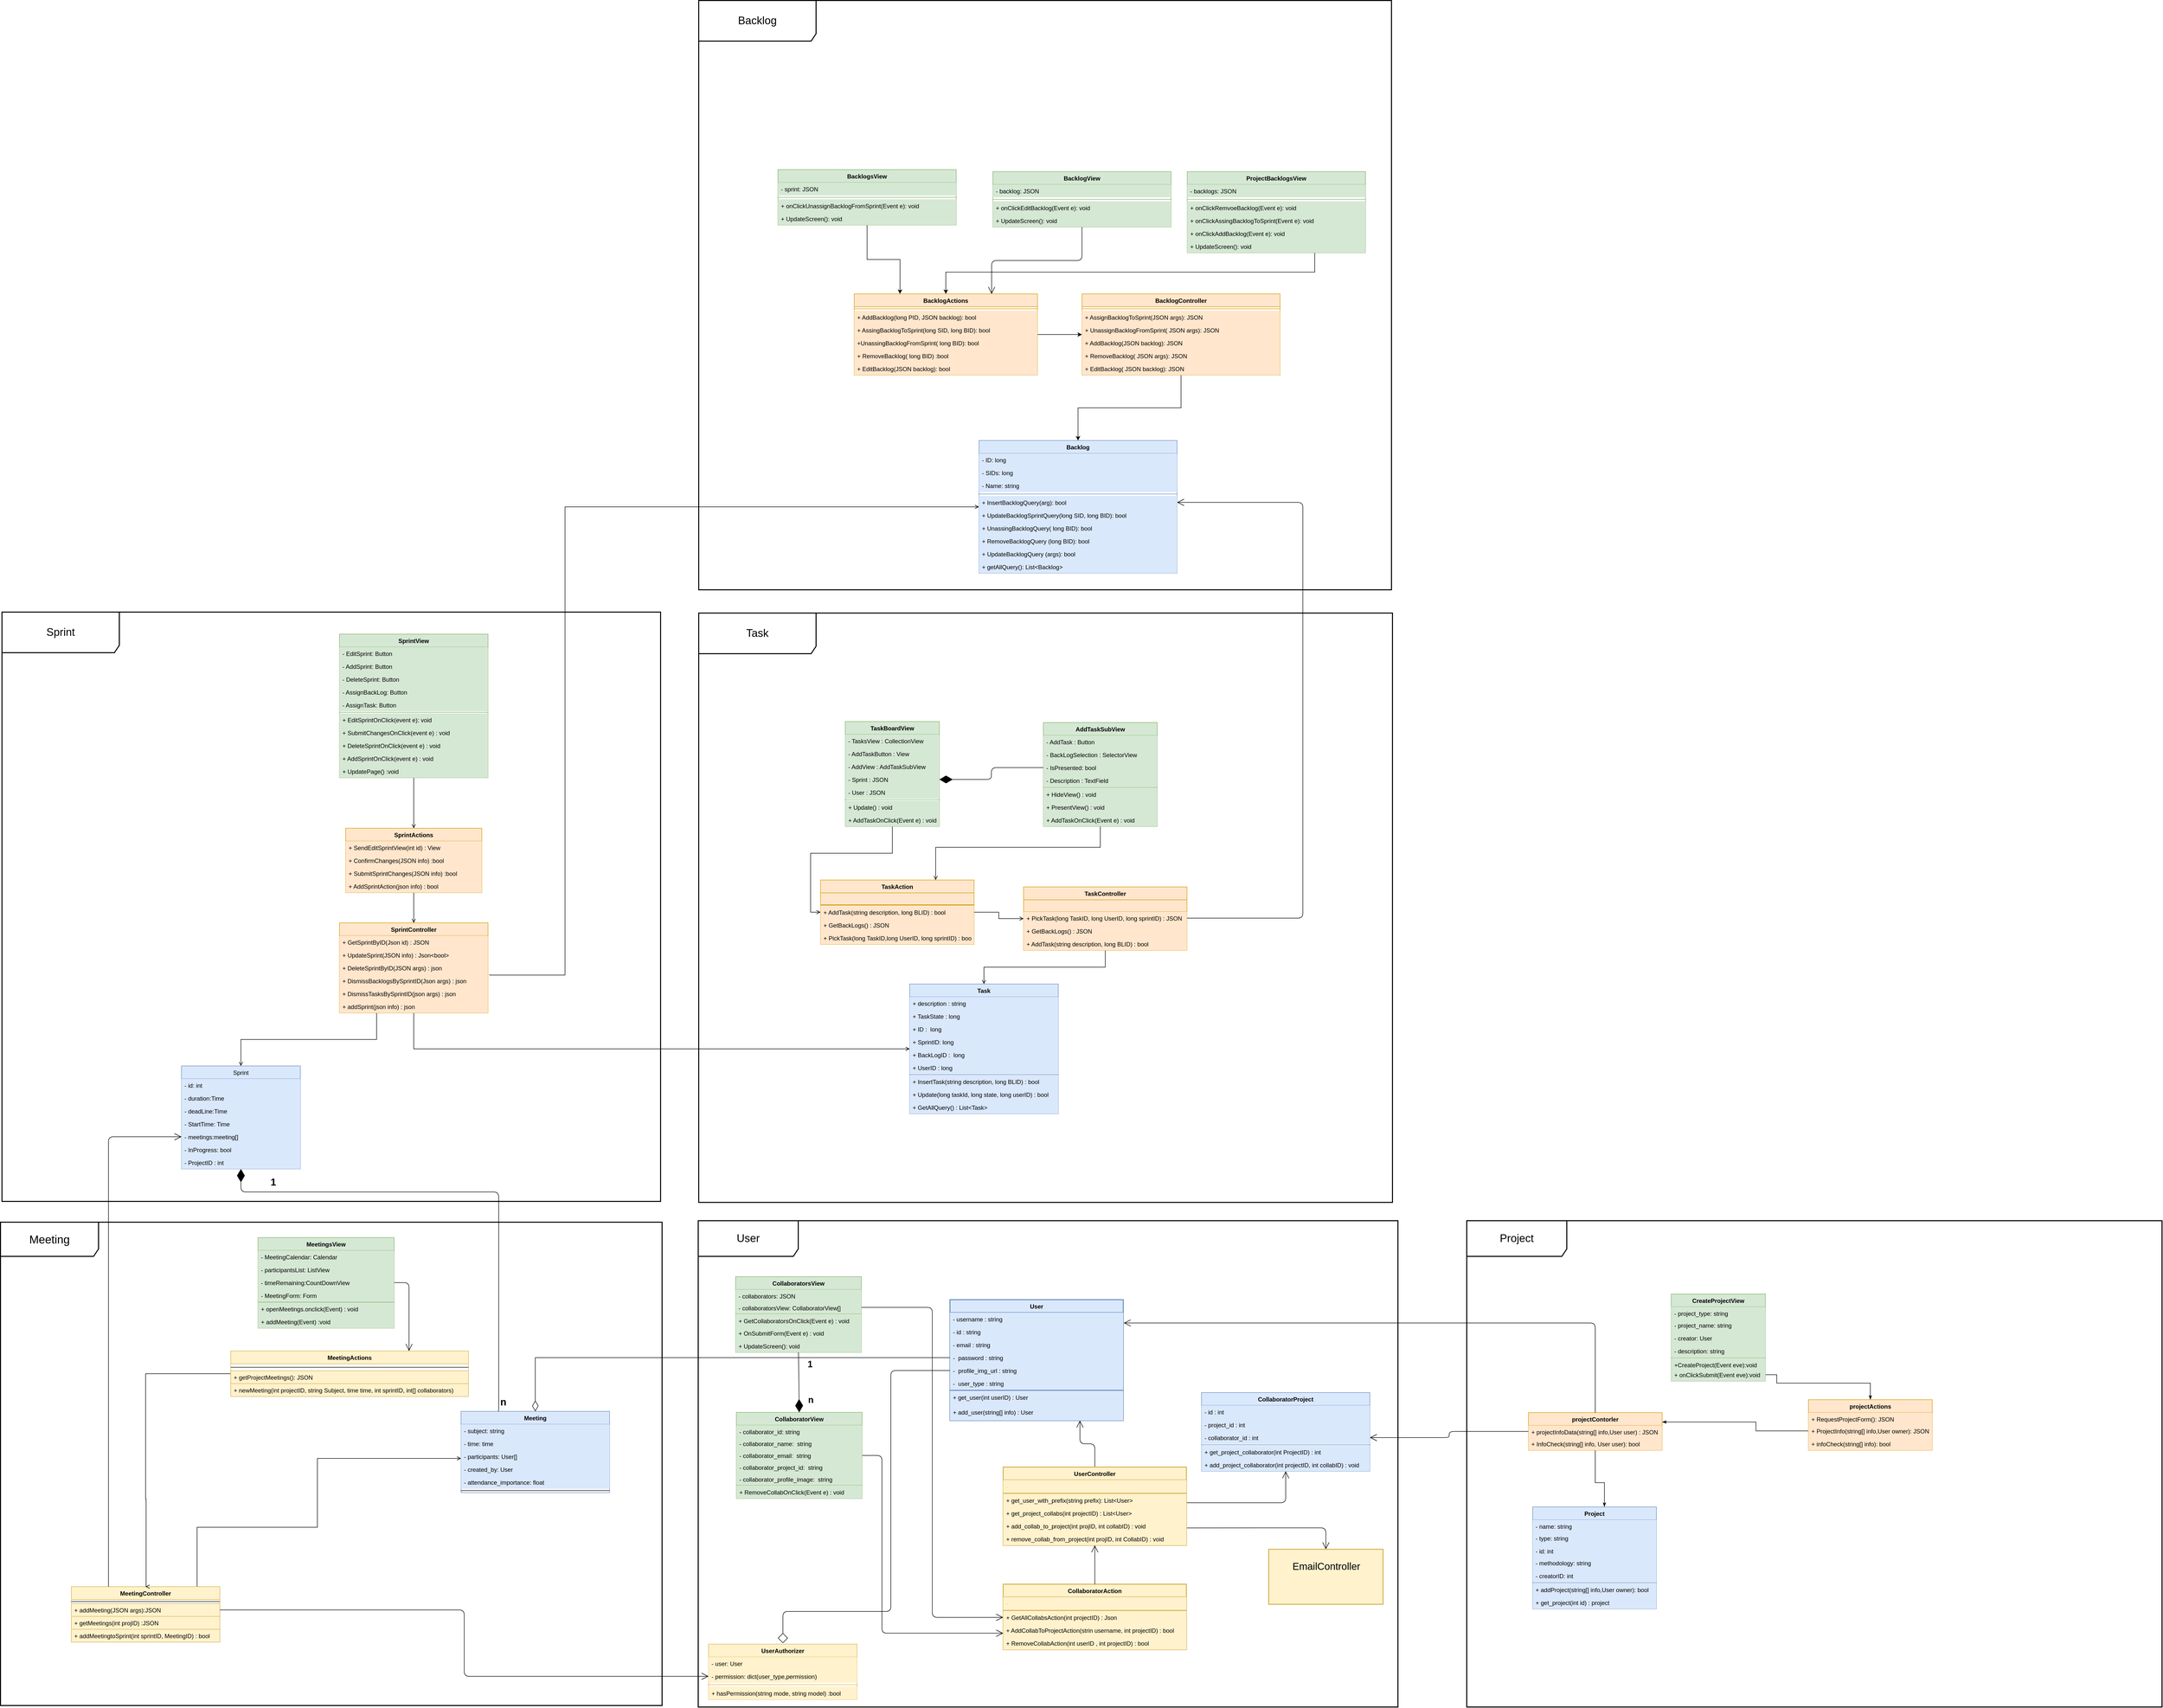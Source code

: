 <mxfile version="10.6.7" type="github"><diagram id="Lq79BgRYBOrxvhoR69C9" name="Page-1"><mxGraphModel dx="593" dy="4086" grid="1" gridSize="10" guides="1" tooltips="1" connect="1" arrows="1" fold="1" page="1" pageScale="1" pageWidth="850" pageHeight="1100" math="0" shadow="0"><root><mxCell id="0"/><mxCell id="1" parent="0"/><mxCell id="hMrD-0VPtxFp7PiW3q-s-1" value="User" style="shape=umlFrame;whiteSpace=wrap;html=1;rounded=0;shadow=0;glass=0;comic=0;labelBackgroundColor=none;strokeColor=#000000;strokeWidth=2;fillColor=#ffffff;gradientColor=none;fontSize=22;fontColor=#000000;align=center;width=202;height=72;" parent="1" vertex="1"><mxGeometry x="2999" y="-4" width="1413" height="982" as="geometry"/></mxCell><mxCell id="hMrD-0VPtxFp7PiW3q-s-2" value="Project" style="shape=umlFrame;whiteSpace=wrap;html=1;rounded=0;shadow=0;glass=0;comic=0;labelBackgroundColor=none;strokeColor=#000000;strokeWidth=2;fillColor=#ffffff;gradientColor=none;fontSize=22;fontColor=#000000;align=center;width=202;height=72;" parent="1" vertex="1"><mxGeometry x="4551" y="-4" width="1404" height="982" as="geometry"/></mxCell><mxCell id="hMrD-0VPtxFp7PiW3q-s-3" value="Task" style="shape=umlFrame;whiteSpace=wrap;html=1;rounded=0;shadow=0;glass=0;comic=0;labelBackgroundColor=none;strokeColor=#000000;strokeWidth=2;fillColor=#ffffff;gradientColor=none;fontSize=22;fontColor=#000000;align=center;width=237;height=82;" parent="1" vertex="1"><mxGeometry x="3000" y="-1231" width="1401" height="1190" as="geometry"/></mxCell><mxCell id="hMrD-0VPtxFp7PiW3q-s-4" value="Backlog" style="shape=umlFrame;whiteSpace=wrap;html=1;rounded=0;shadow=0;glass=0;comic=0;labelBackgroundColor=none;strokeColor=#000000;strokeWidth=2;fillColor=#ffffff;gradientColor=none;fontSize=22;fontColor=#000000;align=center;width=237;height=82;" parent="1" vertex="1"><mxGeometry x="3000" y="-2468" width="1399" height="1190" as="geometry"/></mxCell><mxCell id="hMrD-0VPtxFp7PiW3q-s-5" value="Sprint" style="shape=umlFrame;whiteSpace=wrap;html=1;rounded=0;shadow=0;glass=0;comic=0;labelBackgroundColor=none;strokeColor=#000000;strokeWidth=2;fillColor=#ffffff;gradientColor=none;fontSize=22;fontColor=#000000;align=center;width=237;height=82;" parent="1" vertex="1"><mxGeometry x="1593" y="-1233" width="1330" height="1190" as="geometry"/></mxCell><mxCell id="hMrD-0VPtxFp7PiW3q-s-6" value="&lt;font color=&quot;#000000&quot; style=&quot;font-size: 23px&quot;&gt;Meeting&lt;/font&gt;" style="shape=umlFrame;whiteSpace=wrap;html=1;rounded=0;shadow=0;glass=0;comic=0;labelBackgroundColor=none;strokeColor=#000000;strokeWidth=2;fillColor=#ffffff;gradientColor=none;fontSize=12;fontColor=#FCFCFC;align=center;width=198;height=69;" parent="1" vertex="1"><mxGeometry x="1590" y="-1" width="1336" height="976" as="geometry"/></mxCell><mxCell id="hMrD-0VPtxFp7PiW3q-s-7" value="" style="endArrow=open;endFill=1;endSize=12;html=1;fontFamily=Helvetica;edgeStyle=orthogonalEdgeStyle;exitX=1;exitY=0.694;exitDx=0;exitDy=0;exitPerimeter=0;entryX=0.5;entryY=1;entryDx=0;entryDy=0;" parent="1" source="hMrD-0VPtxFp7PiW3q-s-24" target="hMrD-0VPtxFp7PiW3q-s-28" edge="1"><mxGeometry width="160" relative="1" as="geometry"><mxPoint x="3412.857" y="729" as="sourcePoint"/><mxPoint x="3703.093" y="679.0" as="targetPoint"/></mxGeometry></mxCell><mxCell id="hMrD-0VPtxFp7PiW3q-s-8" value="" style="endArrow=open;endFill=1;endSize=12;html=1;fontFamily=Helvetica;fontColor=#0D0D0D;exitX=1;exitY=0.647;exitDx=0;exitDy=0;entryX=0.5;entryY=0;entryDx=0;entryDy=0;edgeStyle=orthogonalEdgeStyle;exitPerimeter=0;" parent="1" source="hMrD-0VPtxFp7PiW3q-s-26" target="hMrD-0VPtxFp7PiW3q-s-223" edge="1"><mxGeometry width="160" relative="1" as="geometry"><mxPoint x="3392.857" y="779" as="sourcePoint"/><mxPoint x="4063.667" y="822" as="targetPoint"/></mxGeometry></mxCell><mxCell id="hMrD-0VPtxFp7PiW3q-s-9" value="" style="endArrow=open;endFill=1;endSize=12;html=1;fontFamily=Helvetica;fontColor=#0D0D0D;exitX=0.5;exitY=0;exitDx=0;exitDy=0;edgeStyle=elbowEdgeStyle;elbow=vertical;entryX=0.75;entryY=1;entryDx=0;entryDy=0;" parent="1" source="hMrD-0VPtxFp7PiW3q-s-20" target="hMrD-0VPtxFp7PiW3q-s-10" edge="1"><mxGeometry width="160" relative="1" as="geometry"><mxPoint x="3212.857" y="629" as="sourcePoint"/><mxPoint x="3295.857" y="474" as="targetPoint"/></mxGeometry></mxCell><mxCell id="hMrD-0VPtxFp7PiW3q-s-10" value="User" style="swimlane;fontStyle=1;align=center;verticalAlign=top;childLayout=stackLayout;horizontal=1;startSize=26;horizontalStack=0;resizeParent=1;resizeParentMax=0;resizeLast=0;collapsible=1;marginBottom=0;strokeColor=#6c8ebf;strokeWidth=2;fillColor=#dae8fc;fontSize=12;" parent="1" vertex="1"><mxGeometry x="3507.357" y="155.5" width="350" height="244" as="geometry"/></mxCell><mxCell id="hMrD-0VPtxFp7PiW3q-s-11" value="- username : string" style="text;strokeColor=none;fillColor=#dae8fc;align=left;verticalAlign=top;spacingLeft=4;spacingRight=4;overflow=hidden;rotatable=0;points=[[0,0.5],[1,0.5]];portConstraint=eastwest;" parent="hMrD-0VPtxFp7PiW3q-s-10" vertex="1"><mxGeometry y="26" width="350" height="26" as="geometry"/></mxCell><mxCell id="hMrD-0VPtxFp7PiW3q-s-12" value="- id : string" style="text;strokeColor=none;fillColor=#dae8fc;align=left;verticalAlign=top;spacingLeft=4;spacingRight=4;overflow=hidden;rotatable=0;points=[[0,0.5],[1,0.5]];portConstraint=eastwest;" parent="hMrD-0VPtxFp7PiW3q-s-10" vertex="1"><mxGeometry y="52" width="350" height="26" as="geometry"/></mxCell><mxCell id="hMrD-0VPtxFp7PiW3q-s-13" value="- email : string" style="text;strokeColor=none;fillColor=#dae8fc;align=left;verticalAlign=top;spacingLeft=4;spacingRight=4;overflow=hidden;rotatable=0;points=[[0,0.5],[1,0.5]];portConstraint=eastwest;" parent="hMrD-0VPtxFp7PiW3q-s-10" vertex="1"><mxGeometry y="78" width="350" height="26" as="geometry"/></mxCell><mxCell id="hMrD-0VPtxFp7PiW3q-s-14" value="-  password : string" style="text;strokeColor=none;fillColor=#dae8fc;align=left;verticalAlign=top;spacingLeft=4;spacingRight=4;overflow=hidden;rotatable=0;points=[[0,0.5],[1,0.5]];portConstraint=eastwest;" parent="hMrD-0VPtxFp7PiW3q-s-10" vertex="1"><mxGeometry y="104" width="350" height="26" as="geometry"/></mxCell><mxCell id="hMrD-0VPtxFp7PiW3q-s-15" value="-  profile_img_url : string" style="text;strokeColor=none;fillColor=#dae8fc;align=left;verticalAlign=top;spacingLeft=4;spacingRight=4;overflow=hidden;rotatable=0;points=[[0,0.5],[1,0.5]];portConstraint=eastwest;" parent="hMrD-0VPtxFp7PiW3q-s-10" vertex="1"><mxGeometry y="130" width="350" height="26" as="geometry"/></mxCell><mxCell id="hMrD-0VPtxFp7PiW3q-s-16" value="-  user_type : string" style="text;strokeColor=none;fillColor=#dae8fc;align=left;verticalAlign=top;spacingLeft=4;spacingRight=4;overflow=hidden;rotatable=0;points=[[0,0.5],[1,0.5]];portConstraint=eastwest;" parent="hMrD-0VPtxFp7PiW3q-s-10" vertex="1"><mxGeometry y="156" width="350" height="26" as="geometry"/></mxCell><mxCell id="hMrD-0VPtxFp7PiW3q-s-17" value="" style="line;strokeWidth=2;fillColor=#dae8fc;align=right;verticalAlign=bottom;spacingTop=0;spacingLeft=3;spacingRight=0;rotatable=0;labelPosition=left;points=[];portConstraint=eastwest;rounded=0;shadow=0;glass=0;comic=0;fontSize=12;spacing=0;labelBorderColor=none;labelBackgroundColor=#ffffff;verticalLabelPosition=top;strokeColor=#6c8ebf;" parent="hMrD-0VPtxFp7PiW3q-s-10" vertex="1"><mxGeometry y="182" width="350" height="2" as="geometry"/></mxCell><mxCell id="hMrD-0VPtxFp7PiW3q-s-18" value="+ get_user(int userID) : User" style="text;strokeColor=none;fillColor=#dae8fc;align=left;verticalAlign=top;spacingLeft=4;spacingRight=4;overflow=hidden;rotatable=0;points=[[0,0.5],[1,0.5]];portConstraint=eastwest;" parent="hMrD-0VPtxFp7PiW3q-s-10" vertex="1"><mxGeometry y="184" width="350" height="30" as="geometry"/></mxCell><mxCell id="hMrD-0VPtxFp7PiW3q-s-19" value="+ add_user(string[] info) : User" style="text;strokeColor=none;fillColor=#dae8fc;align=left;verticalAlign=top;spacingLeft=4;spacingRight=4;overflow=hidden;rotatable=0;points=[[0,0.5],[1,0.5]];portConstraint=eastwest;" parent="hMrD-0VPtxFp7PiW3q-s-10" vertex="1"><mxGeometry y="214" width="350" height="30" as="geometry"/></mxCell><mxCell id="hMrD-0VPtxFp7PiW3q-s-20" value="UserController" style="swimlane;fontStyle=1;align=center;verticalAlign=top;childLayout=stackLayout;horizontal=1;startSize=26;horizontalStack=0;resizeParent=1;resizeParentMax=0;resizeLast=0;collapsible=1;marginBottom=0;rounded=0;shadow=0;glass=0;comic=0;labelBackgroundColor=none;strokeColor=#d6b656;strokeWidth=2;fillColor=#fff2cc;fontSize=12;" parent="1" vertex="1"><mxGeometry x="3614.857" y="493.5" width="370" height="158" as="geometry"/></mxCell><mxCell id="hMrD-0VPtxFp7PiW3q-s-21" value="- " style="text;strokeColor=none;fillColor=#fff2cc;align=left;verticalAlign=top;spacingLeft=4;spacingRight=4;overflow=hidden;rotatable=0;points=[[0,0.5],[1,0.5]];portConstraint=eastwest;fontColor=#FFC478;" parent="hMrD-0VPtxFp7PiW3q-s-20" vertex="1"><mxGeometry y="26" width="370" height="26" as="geometry"/></mxCell><mxCell id="hMrD-0VPtxFp7PiW3q-s-22" value="" style="line;strokeWidth=1;fillColor=none;align=left;verticalAlign=middle;spacingTop=-1;spacingLeft=3;spacingRight=3;rotatable=0;labelPosition=right;points=[];portConstraint=eastwest;" parent="hMrD-0VPtxFp7PiW3q-s-20" vertex="1"><mxGeometry y="52" width="370" as="geometry"/></mxCell><mxCell id="hMrD-0VPtxFp7PiW3q-s-23" value="" style="line;strokeWidth=2;fillColor=#fff2cc;align=left;verticalAlign=middle;spacingTop=-1;spacingLeft=3;spacingRight=3;rotatable=0;labelPosition=right;points=[];portConstraint=eastwest;rounded=0;shadow=0;glass=0;comic=0;labelBackgroundColor=#ffffff;fontSize=12;strokeColor=#d6b656;" parent="hMrD-0VPtxFp7PiW3q-s-20" vertex="1"><mxGeometry y="52" width="370" height="2" as="geometry"/></mxCell><mxCell id="hMrD-0VPtxFp7PiW3q-s-24" value="+ get_user_with_prefix(string prefix): List&lt;User&gt;" style="text;strokeColor=none;fillColor=#fff2cc;align=left;verticalAlign=top;spacingLeft=4;spacingRight=4;overflow=hidden;rotatable=0;points=[[0,0.5],[1,0.5]];portConstraint=eastwest;" parent="hMrD-0VPtxFp7PiW3q-s-20" vertex="1"><mxGeometry y="54" width="370" height="26" as="geometry"/></mxCell><mxCell id="hMrD-0VPtxFp7PiW3q-s-25" value="+ get_project_collabs(int projectID) : List&lt;User&gt;" style="text;strokeColor=none;fillColor=#fff2cc;align=left;verticalAlign=top;spacingLeft=4;spacingRight=4;overflow=hidden;rotatable=0;points=[[0,0.5],[1,0.5]];portConstraint=eastwest;" parent="hMrD-0VPtxFp7PiW3q-s-20" vertex="1"><mxGeometry y="80" width="370" height="26" as="geometry"/></mxCell><mxCell id="hMrD-0VPtxFp7PiW3q-s-26" value="+ add_collab_to_project(int projID, int collabID) : void" style="text;strokeColor=none;fillColor=#fff2cc;align=left;verticalAlign=top;spacingLeft=4;spacingRight=4;overflow=hidden;rotatable=0;points=[[0,0.5],[1,0.5]];portConstraint=eastwest;" parent="hMrD-0VPtxFp7PiW3q-s-20" vertex="1"><mxGeometry y="106" width="370" height="26" as="geometry"/></mxCell><mxCell id="hMrD-0VPtxFp7PiW3q-s-27" value="+ remove_collab_from_project(int projID, int CollabID) : void" style="text;strokeColor=none;fillColor=#fff2cc;align=left;verticalAlign=top;spacingLeft=4;spacingRight=4;overflow=hidden;rotatable=0;points=[[0,0.5],[1,0.5]];portConstraint=eastwest;" parent="hMrD-0VPtxFp7PiW3q-s-20" vertex="1"><mxGeometry y="132" width="370" height="26" as="geometry"/></mxCell><mxCell id="hMrD-0VPtxFp7PiW3q-s-28" value="CollaboratorProject" style="swimlane;fontStyle=1;align=center;verticalAlign=top;childLayout=stackLayout;horizontal=1;startSize=26;horizontalStack=0;resizeParent=1;resizeParentMax=0;resizeLast=0;collapsible=1;marginBottom=0;rounded=0;shadow=0;glass=0;comic=0;labelBackgroundColor=none;strokeColor=#6c8ebf;strokeWidth=1;fillColor=#dae8fc;fontSize=12;gradientColor=none;" parent="1" vertex="1"><mxGeometry x="4015.357" y="343" width="340" height="159" as="geometry"/></mxCell><mxCell id="hMrD-0VPtxFp7PiW3q-s-29" value="- id : int" style="text;strokeColor=none;fillColor=#dae8fc;align=left;verticalAlign=top;spacingLeft=4;spacingRight=4;overflow=hidden;rotatable=0;points=[[0,0.5],[1,0.5]];portConstraint=eastwest;" parent="hMrD-0VPtxFp7PiW3q-s-28" vertex="1"><mxGeometry y="26" width="340" height="26" as="geometry"/></mxCell><mxCell id="hMrD-0VPtxFp7PiW3q-s-30" value="- project_id : int" style="text;strokeColor=none;fillColor=#dae8fc;align=left;verticalAlign=top;spacingLeft=4;spacingRight=4;overflow=hidden;rotatable=0;points=[[0,0.5],[1,0.5]];portConstraint=eastwest;" parent="hMrD-0VPtxFp7PiW3q-s-28" vertex="1"><mxGeometry y="52" width="340" height="26" as="geometry"/></mxCell><mxCell id="hMrD-0VPtxFp7PiW3q-s-31" value="- collaborator_id : int" style="text;strokeColor=none;fillColor=#dae8fc;align=left;verticalAlign=top;spacingLeft=4;spacingRight=4;overflow=hidden;rotatable=0;points=[[0,0.5],[1,0.5]];portConstraint=eastwest;" parent="hMrD-0VPtxFp7PiW3q-s-28" vertex="1"><mxGeometry y="78" width="340" height="26" as="geometry"/></mxCell><mxCell id="hMrD-0VPtxFp7PiW3q-s-32" value="" style="line;strokeWidth=1;fillColor=#dae8fc;align=left;verticalAlign=middle;spacingTop=-1;spacingLeft=3;spacingRight=3;rotatable=0;labelPosition=right;points=[];portConstraint=eastwest;strokeColor=#6c8ebf;" parent="hMrD-0VPtxFp7PiW3q-s-28" vertex="1"><mxGeometry y="104" width="340" height="3" as="geometry"/></mxCell><mxCell id="hMrD-0VPtxFp7PiW3q-s-33" value="+ get_project_collaborator(int ProjectID) : int" style="text;strokeColor=none;fillColor=#dae8fc;align=left;verticalAlign=top;spacingLeft=4;spacingRight=4;overflow=hidden;rotatable=0;points=[[0,0.5],[1,0.5]];portConstraint=eastwest;" parent="hMrD-0VPtxFp7PiW3q-s-28" vertex="1"><mxGeometry y="107" width="340" height="26" as="geometry"/></mxCell><mxCell id="hMrD-0VPtxFp7PiW3q-s-34" value="+ add_project_collaborator(int projectID, int collabID) : void" style="text;strokeColor=none;fillColor=#dae8fc;align=left;verticalAlign=top;spacingLeft=4;spacingRight=4;overflow=hidden;rotatable=0;points=[[0,0.5],[1,0.5]];portConstraint=eastwest;" parent="hMrD-0VPtxFp7PiW3q-s-28" vertex="1"><mxGeometry y="133" width="340" height="26" as="geometry"/></mxCell><mxCell id="hMrD-0VPtxFp7PiW3q-s-35" style="edgeStyle=orthogonalEdgeStyle;rounded=0;orthogonalLoop=1;jettySize=auto;html=1;endArrow=open;endFill=0;" parent="1" source="hMrD-0VPtxFp7PiW3q-s-36" target="hMrD-0VPtxFp7PiW3q-s-47" edge="1"><mxGeometry relative="1" as="geometry"><Array as="points"><mxPoint x="1987" y="615"/><mxPoint x="2230" y="615"/><mxPoint x="2230" y="476"/></Array></mxGeometry></mxCell><mxCell id="hMrD-0VPtxFp7PiW3q-s-36" value="MeetingController" style="swimlane;fontStyle=1;align=center;verticalAlign=top;childLayout=stackLayout;horizontal=1;startSize=26;horizontalStack=0;resizeParent=1;resizeParentMax=0;resizeLast=0;collapsible=1;marginBottom=0;fillColor=#fff2cc;strokeColor=#d6b656;" parent="1" vertex="1"><mxGeometry x="1733" y="735" width="300" height="112" as="geometry"/></mxCell><mxCell id="hMrD-0VPtxFp7PiW3q-s-37" value="" style="line;strokeWidth=1;fillColor=none;align=left;verticalAlign=middle;spacingTop=-1;spacingLeft=3;spacingRight=3;rotatable=0;labelPosition=right;points=[];portConstraint=eastwest;" parent="hMrD-0VPtxFp7PiW3q-s-36" vertex="1"><mxGeometry y="26" width="300" height="8" as="geometry"/></mxCell><mxCell id="hMrD-0VPtxFp7PiW3q-s-38" value="+ addMeeting(JSON args):JSON" style="text;strokeColor=#d6b656;fillColor=#fff2cc;align=left;verticalAlign=top;spacingLeft=4;spacingRight=4;overflow=hidden;rotatable=0;points=[[0,0.5],[1,0.5]];portConstraint=eastwest;" parent="hMrD-0VPtxFp7PiW3q-s-36" vertex="1"><mxGeometry y="34" width="300" height="26" as="geometry"/></mxCell><mxCell id="hMrD-0VPtxFp7PiW3q-s-39" value="+ getMeetings(int projID) :JSON" style="text;strokeColor=#d6b656;fillColor=#fff2cc;align=left;verticalAlign=top;spacingLeft=4;spacingRight=4;overflow=hidden;rotatable=0;points=[[0,0.5],[1,0.5]];portConstraint=eastwest;" parent="hMrD-0VPtxFp7PiW3q-s-36" vertex="1"><mxGeometry y="60" width="300" height="26" as="geometry"/></mxCell><mxCell id="hMrD-0VPtxFp7PiW3q-s-40" value="+ addMeetingtoSprint(int sprintID, MeetingID) : bool" style="text;strokeColor=#d6b656;fillColor=#fff2cc;align=left;verticalAlign=top;spacingLeft=4;spacingRight=4;overflow=hidden;rotatable=0;points=[[0,0.5],[1,0.5]];portConstraint=eastwest;" parent="hMrD-0VPtxFp7PiW3q-s-36" vertex="1"><mxGeometry y="86" width="300" height="26" as="geometry"/></mxCell><mxCell id="hMrD-0VPtxFp7PiW3q-s-41" style="edgeStyle=orthogonalEdgeStyle;rounded=0;orthogonalLoop=1;jettySize=auto;html=1;entryX=0.5;entryY=0;entryDx=0;entryDy=0;endArrow=open;endFill=0;" parent="1" source="hMrD-0VPtxFp7PiW3q-s-42" target="hMrD-0VPtxFp7PiW3q-s-36" edge="1"><mxGeometry relative="1" as="geometry"><Array as="points"><mxPoint x="1883" y="305"/><mxPoint x="1883" y="558"/><mxPoint x="1884" y="558"/><mxPoint x="1884" y="735"/></Array></mxGeometry></mxCell><mxCell id="hMrD-0VPtxFp7PiW3q-s-42" value="MeetingActions" style="swimlane;fontStyle=1;align=center;verticalAlign=top;childLayout=stackLayout;horizontal=1;startSize=26;horizontalStack=0;resizeParent=1;resizeParentMax=0;resizeLast=0;collapsible=1;marginBottom=0;fillColor=#fff2cc;strokeColor=#d6b656;" parent="1" vertex="1"><mxGeometry x="2055" y="259" width="480" height="92" as="geometry"/></mxCell><mxCell id="hMrD-0VPtxFp7PiW3q-s-43" value="" style="line;strokeWidth=1;fillColor=none;align=left;verticalAlign=middle;spacingTop=-1;spacingLeft=3;spacingRight=3;rotatable=0;labelPosition=right;points=[];portConstraint=eastwest;" parent="hMrD-0VPtxFp7PiW3q-s-42" vertex="1"><mxGeometry y="26" width="480" height="14" as="geometry"/></mxCell><mxCell id="hMrD-0VPtxFp7PiW3q-s-44" value="+ getProjectMeetings(): JSON" style="text;strokeColor=#d6b656;fillColor=#fff2cc;align=left;verticalAlign=top;spacingLeft=4;spacingRight=4;overflow=hidden;rotatable=0;points=[[0,0.5],[1,0.5]];portConstraint=eastwest;" parent="hMrD-0VPtxFp7PiW3q-s-42" vertex="1"><mxGeometry y="40" width="480" height="26" as="geometry"/></mxCell><mxCell id="hMrD-0VPtxFp7PiW3q-s-45" value="+ newMeeting(int projectID, string Subject, time time, int sprintID, int[] collaborators)" style="text;strokeColor=#d6b656;fillColor=#fff2cc;align=left;verticalAlign=top;spacingLeft=4;spacingRight=4;overflow=hidden;rotatable=0;points=[[0,0.5],[1,0.5]];portConstraint=eastwest;" parent="hMrD-0VPtxFp7PiW3q-s-42" vertex="1"><mxGeometry y="66" width="480" height="26" as="geometry"/></mxCell><mxCell id="hMrD-0VPtxFp7PiW3q-s-46" style="edgeStyle=orthogonalEdgeStyle;rounded=0;orthogonalLoop=1;jettySize=auto;html=1;endArrow=none;endFill=0;endSize=19;entryX=0;entryY=0.5;entryDx=0;entryDy=0;startArrow=diamondThin;startFill=0;startSize=19;" parent="1" source="hMrD-0VPtxFp7PiW3q-s-47" target="hMrD-0VPtxFp7PiW3q-s-14" edge="1"><mxGeometry relative="1" as="geometry"/></mxCell><mxCell id="hMrD-0VPtxFp7PiW3q-s-47" value="Meeting" style="swimlane;fontStyle=1;align=center;verticalAlign=top;childLayout=stackLayout;horizontal=1;startSize=26;horizontalStack=0;resizeParent=1;resizeParentMax=0;resizeLast=0;collapsible=1;marginBottom=0;fillColor=#dae8fc;strokeColor=#6c8ebf;" parent="1" vertex="1"><mxGeometry x="2520" y="381" width="300" height="164" as="geometry"/></mxCell><mxCell id="hMrD-0VPtxFp7PiW3q-s-48" value="- subject: string" style="text;strokeColor=none;fillColor=#dae8fc;align=left;verticalAlign=top;spacingLeft=4;spacingRight=4;overflow=hidden;rotatable=0;points=[[0,0.5],[1,0.5]];portConstraint=eastwest;" parent="hMrD-0VPtxFp7PiW3q-s-47" vertex="1"><mxGeometry y="26" width="300" height="26" as="geometry"/></mxCell><mxCell id="hMrD-0VPtxFp7PiW3q-s-49" value="- time: time" style="text;strokeColor=none;fillColor=#dae8fc;align=left;verticalAlign=top;spacingLeft=4;spacingRight=4;overflow=hidden;rotatable=0;points=[[0,0.5],[1,0.5]];portConstraint=eastwest;" parent="hMrD-0VPtxFp7PiW3q-s-47" vertex="1"><mxGeometry y="52" width="300" height="26" as="geometry"/></mxCell><mxCell id="hMrD-0VPtxFp7PiW3q-s-50" value="- participants: User[]" style="text;strokeColor=none;fillColor=#dae8fc;align=left;verticalAlign=top;spacingLeft=4;spacingRight=4;overflow=hidden;rotatable=0;points=[[0,0.5],[1,0.5]];portConstraint=eastwest;" parent="hMrD-0VPtxFp7PiW3q-s-47" vertex="1"><mxGeometry y="78" width="300" height="26" as="geometry"/></mxCell><mxCell id="hMrD-0VPtxFp7PiW3q-s-51" value="- created_by: User" style="text;strokeColor=none;fillColor=#dae8fc;align=left;verticalAlign=top;spacingLeft=4;spacingRight=4;overflow=hidden;rotatable=0;points=[[0,0.5],[1,0.5]];portConstraint=eastwest;" parent="hMrD-0VPtxFp7PiW3q-s-47" vertex="1"><mxGeometry y="104" width="300" height="26" as="geometry"/></mxCell><mxCell id="hMrD-0VPtxFp7PiW3q-s-52" value="- attendance_importance: float" style="text;strokeColor=none;fillColor=#dae8fc;align=left;verticalAlign=top;spacingLeft=4;spacingRight=4;overflow=hidden;rotatable=0;points=[[0,0.5],[1,0.5]];portConstraint=eastwest;" parent="hMrD-0VPtxFp7PiW3q-s-47" vertex="1"><mxGeometry y="130" width="300" height="26" as="geometry"/></mxCell><mxCell id="hMrD-0VPtxFp7PiW3q-s-53" value="" style="line;strokeWidth=1;fillColor=none;align=left;verticalAlign=middle;spacingTop=-1;spacingLeft=3;spacingRight=3;rotatable=0;labelPosition=right;points=[];portConstraint=eastwest;" parent="hMrD-0VPtxFp7PiW3q-s-47" vertex="1"><mxGeometry y="156" width="300" height="8" as="geometry"/></mxCell><mxCell id="hMrD-0VPtxFp7PiW3q-s-54" value="UserAuthorizer" style="swimlane;fontStyle=1;align=center;verticalAlign=top;childLayout=stackLayout;horizontal=1;startSize=26;horizontalStack=0;resizeParent=1;resizeParentMax=0;resizeLast=0;collapsible=1;marginBottom=0;fillColor=#fff2cc;strokeColor=#d6b656;" parent="1" vertex="1"><mxGeometry x="3019.857" y="851" width="300" height="112" as="geometry"/></mxCell><mxCell id="hMrD-0VPtxFp7PiW3q-s-55" value="- user: User" style="text;strokeColor=none;fillColor=#fff2cc;align=left;verticalAlign=top;spacingLeft=4;spacingRight=4;overflow=hidden;rotatable=0;points=[[0,0.5],[1,0.5]];portConstraint=eastwest;" parent="hMrD-0VPtxFp7PiW3q-s-54" vertex="1"><mxGeometry y="26" width="300" height="26" as="geometry"/></mxCell><mxCell id="hMrD-0VPtxFp7PiW3q-s-56" value="- permission: dict(user_type,permission)" style="text;strokeColor=none;fillColor=#fff2cc;align=left;verticalAlign=top;spacingLeft=4;spacingRight=4;overflow=hidden;rotatable=0;points=[[0,0.5],[1,0.5]];portConstraint=eastwest;" parent="hMrD-0VPtxFp7PiW3q-s-54" vertex="1"><mxGeometry y="52" width="300" height="26" as="geometry"/></mxCell><mxCell id="hMrD-0VPtxFp7PiW3q-s-57" value="" style="line;strokeWidth=1;fillColor=#fff2cc;align=left;verticalAlign=middle;spacingTop=-1;spacingLeft=3;spacingRight=3;rotatable=0;labelPosition=right;points=[];portConstraint=eastwest;strokeColor=#d6b656;" parent="hMrD-0VPtxFp7PiW3q-s-54" vertex="1"><mxGeometry y="78" width="300" height="8" as="geometry"/></mxCell><mxCell id="hMrD-0VPtxFp7PiW3q-s-58" value="+ hasPermission(string mode, string model) :bool" style="text;strokeColor=none;fillColor=#fff2cc;align=left;verticalAlign=top;spacingLeft=4;spacingRight=4;overflow=hidden;rotatable=0;points=[[0,0.5],[1,0.5]];portConstraint=eastwest;" parent="hMrD-0VPtxFp7PiW3q-s-54" vertex="1"><mxGeometry y="86" width="300" height="26" as="geometry"/></mxCell><mxCell id="hMrD-0VPtxFp7PiW3q-s-59" value="MeetingsView" style="swimlane;fontStyle=1;align=center;verticalAlign=top;childLayout=stackLayout;horizontal=1;startSize=26;horizontalStack=0;resizeParent=1;resizeParentMax=0;resizeLast=0;collapsible=1;marginBottom=0;fillColor=#d5e8d4;strokeColor=#82b366;" parent="1" vertex="1"><mxGeometry x="2110" y="30" width="275" height="183" as="geometry"/></mxCell><mxCell id="hMrD-0VPtxFp7PiW3q-s-60" value="- MeetingCalendar: Calendar" style="text;strokeColor=none;fillColor=#d5e8d4;align=left;verticalAlign=top;spacingLeft=4;spacingRight=4;overflow=hidden;rotatable=0;points=[[0,0.5],[1,0.5]];portConstraint=eastwest;" parent="hMrD-0VPtxFp7PiW3q-s-59" vertex="1"><mxGeometry y="26" width="275" height="26" as="geometry"/></mxCell><mxCell id="hMrD-0VPtxFp7PiW3q-s-61" value="- participantsList: ListView" style="text;strokeColor=none;fillColor=#d5e8d4;align=left;verticalAlign=top;spacingLeft=4;spacingRight=4;overflow=hidden;rotatable=0;points=[[0,0.5],[1,0.5]];portConstraint=eastwest;" parent="hMrD-0VPtxFp7PiW3q-s-59" vertex="1"><mxGeometry y="52" width="275" height="26" as="geometry"/></mxCell><mxCell id="hMrD-0VPtxFp7PiW3q-s-62" value="- timeRemaining:CountDownView" style="text;strokeColor=none;fillColor=#d5e8d4;align=left;verticalAlign=top;spacingLeft=4;spacingRight=4;overflow=hidden;rotatable=0;points=[[0,0.5],[1,0.5]];portConstraint=eastwest;" parent="hMrD-0VPtxFp7PiW3q-s-59" vertex="1"><mxGeometry y="78" width="275" height="26" as="geometry"/></mxCell><mxCell id="hMrD-0VPtxFp7PiW3q-s-63" value="- MeetingForm: Form" style="text;strokeColor=none;fillColor=#d5e8d4;align=left;verticalAlign=top;spacingLeft=4;spacingRight=4;overflow=hidden;rotatable=0;points=[[0,0.5],[1,0.5]];portConstraint=eastwest;" parent="hMrD-0VPtxFp7PiW3q-s-59" vertex="1"><mxGeometry y="104" width="275" height="26" as="geometry"/></mxCell><mxCell id="hMrD-0VPtxFp7PiW3q-s-64" value="" style="line;strokeWidth=1;fillColor=#d5e8d4;align=left;verticalAlign=middle;spacingTop=-1;spacingLeft=3;spacingRight=3;rotatable=0;labelPosition=right;points=[];portConstraint=eastwest;strokeColor=#82b366;" parent="hMrD-0VPtxFp7PiW3q-s-59" vertex="1"><mxGeometry y="130" width="275" height="1" as="geometry"/></mxCell><mxCell id="hMrD-0VPtxFp7PiW3q-s-65" value="+ openMeetings.onclick(Event) : void" style="text;strokeColor=none;fillColor=#d5e8d4;align=left;verticalAlign=top;spacingLeft=4;spacingRight=4;overflow=hidden;rotatable=0;points=[[0,0.5],[1,0.5]];portConstraint=eastwest;" parent="hMrD-0VPtxFp7PiW3q-s-59" vertex="1"><mxGeometry y="131" width="275" height="26" as="geometry"/></mxCell><mxCell id="hMrD-0VPtxFp7PiW3q-s-66" value="+ addMeeting(Event) :void" style="text;strokeColor=none;fillColor=#d5e8d4;align=left;verticalAlign=top;spacingLeft=4;spacingRight=4;overflow=hidden;rotatable=0;points=[[0,0.5],[1,0.5]];portConstraint=eastwest;" parent="hMrD-0VPtxFp7PiW3q-s-59" vertex="1"><mxGeometry y="157" width="275" height="26" as="geometry"/></mxCell><mxCell id="hMrD-0VPtxFp7PiW3q-s-67" style="edgeStyle=orthogonalEdgeStyle;rounded=0;orthogonalLoop=1;jettySize=auto;html=1;exitX=0.5;exitY=1;exitDx=0;exitDy=0;entryX=0;entryY=0.5;entryDx=0;entryDy=0;endArrow=open;endFill=0;" parent="1" source="hMrD-0VPtxFp7PiW3q-s-70" target="hMrD-0VPtxFp7PiW3q-s-185" edge="1"><mxGeometry relative="1" as="geometry"><mxPoint x="2941" y="-325" as="targetPoint"/></mxGeometry></mxCell><mxCell id="hMrD-0VPtxFp7PiW3q-s-68" style="edgeStyle=orthogonalEdgeStyle;rounded=0;orthogonalLoop=1;jettySize=auto;html=1;exitX=1.011;exitY=0.017;exitDx=0;exitDy=0;entryX=0;entryY=0.5;entryDx=0;entryDy=0;exitPerimeter=0;endArrow=open;endFill=0;" parent="1" source="hMrD-0VPtxFp7PiW3q-s-74" target="hMrD-0VPtxFp7PiW3q-s-123" edge="1"><mxGeometry relative="1" as="geometry"><mxPoint x="2690.333" y="-317" as="targetPoint"/><Array as="points"><mxPoint x="2730" y="-500"/><mxPoint x="2730" y="-1445"/></Array></mxGeometry></mxCell><mxCell id="hMrD-0VPtxFp7PiW3q-s-69" style="edgeStyle=orthogonalEdgeStyle;rounded=0;orthogonalLoop=1;jettySize=auto;html=1;exitX=0.25;exitY=1;exitDx=0;exitDy=0;entryX=0.5;entryY=0;entryDx=0;entryDy=0;endArrow=open;endFill=0;" parent="1" source="hMrD-0VPtxFp7PiW3q-s-70" target="hMrD-0VPtxFp7PiW3q-s-96" edge="1"><mxGeometry relative="1" as="geometry"/></mxCell><mxCell id="hMrD-0VPtxFp7PiW3q-s-70" value="SprintController" style="swimlane;fontStyle=1;align=center;verticalAlign=top;childLayout=stackLayout;horizontal=1;startSize=26;horizontalStack=0;resizeParent=1;resizeParentMax=0;resizeLast=0;collapsible=1;marginBottom=0;fillColor=#ffe6cc;strokeColor=#d79b00;" parent="1" vertex="1"><mxGeometry x="2274.5" y="-605.5" width="300" height="182" as="geometry"/></mxCell><mxCell id="hMrD-0VPtxFp7PiW3q-s-71" value="+ GetSprintByID(Json id) : JSON" style="text;strokeColor=none;fillColor=#ffe6cc;align=left;verticalAlign=top;spacingLeft=4;spacingRight=4;overflow=hidden;rotatable=0;points=[[0,0.5],[1,0.5]];portConstraint=eastwest;" parent="hMrD-0VPtxFp7PiW3q-s-70" vertex="1"><mxGeometry y="26" width="300" height="26" as="geometry"/></mxCell><mxCell id="hMrD-0VPtxFp7PiW3q-s-72" value="+ UpdateSprint(JSON info) : Json&lt;bool&gt;" style="text;strokeColor=none;fillColor=#ffe6cc;align=left;verticalAlign=top;spacingLeft=4;spacingRight=4;overflow=hidden;rotatable=0;points=[[0,0.5],[1,0.5]];portConstraint=eastwest;" parent="hMrD-0VPtxFp7PiW3q-s-70" vertex="1"><mxGeometry y="52" width="300" height="26" as="geometry"/></mxCell><mxCell id="hMrD-0VPtxFp7PiW3q-s-73" value="+ DeleteSprintByID(JSON args) : json" style="text;strokeColor=none;fillColor=#ffe6cc;align=left;verticalAlign=top;spacingLeft=4;spacingRight=4;overflow=hidden;rotatable=0;points=[[0,0.5],[1,0.5]];portConstraint=eastwest;" parent="hMrD-0VPtxFp7PiW3q-s-70" vertex="1"><mxGeometry y="78" width="300" height="26" as="geometry"/></mxCell><mxCell id="hMrD-0VPtxFp7PiW3q-s-74" value="+ DismissBacklogsBySprintID(Json args) : json" style="text;strokeColor=none;fillColor=#ffe6cc;align=left;verticalAlign=top;spacingLeft=4;spacingRight=4;overflow=hidden;rotatable=0;points=[[0,0.5],[1,0.5]];portConstraint=eastwest;" parent="hMrD-0VPtxFp7PiW3q-s-70" vertex="1"><mxGeometry y="104" width="300" height="26" as="geometry"/></mxCell><mxCell id="hMrD-0VPtxFp7PiW3q-s-75" value="+ DismissTasksBySprintID(json args) : json" style="text;strokeColor=none;fillColor=#ffe6cc;align=left;verticalAlign=top;spacingLeft=4;spacingRight=4;overflow=hidden;rotatable=0;points=[[0,0.5],[1,0.5]];portConstraint=eastwest;" parent="hMrD-0VPtxFp7PiW3q-s-70" vertex="1"><mxGeometry y="130" width="300" height="26" as="geometry"/></mxCell><mxCell id="hMrD-0VPtxFp7PiW3q-s-76" value="+ addSprint(json info) : json" style="text;strokeColor=none;fillColor=#ffe6cc;align=left;verticalAlign=top;spacingLeft=4;spacingRight=4;overflow=hidden;rotatable=0;points=[[0,0.5],[1,0.5]];portConstraint=eastwest;" parent="hMrD-0VPtxFp7PiW3q-s-70" vertex="1"><mxGeometry y="156" width="300" height="26" as="geometry"/></mxCell><mxCell id="hMrD-0VPtxFp7PiW3q-s-77" style="edgeStyle=orthogonalEdgeStyle;rounded=0;orthogonalLoop=1;jettySize=auto;html=1;exitX=0.5;exitY=1;exitDx=0;exitDy=0;endArrow=open;endFill=0;" parent="1" source="hMrD-0VPtxFp7PiW3q-s-78" target="hMrD-0VPtxFp7PiW3q-s-70" edge="1"><mxGeometry relative="1" as="geometry"/></mxCell><mxCell id="hMrD-0VPtxFp7PiW3q-s-78" value="SprintActions" style="swimlane;fontStyle=1;align=center;verticalAlign=top;childLayout=stackLayout;horizontal=1;startSize=26;horizontalStack=0;resizeParent=1;resizeParentMax=0;resizeLast=0;collapsible=1;marginBottom=0;fillColor=#ffe6cc;strokeColor=#d79b00;" parent="1" vertex="1"><mxGeometry x="2287" y="-796.5" width="275" height="130" as="geometry"/></mxCell><mxCell id="hMrD-0VPtxFp7PiW3q-s-79" value="+ SendEditSprintView(int id) : View" style="text;strokeColor=none;fillColor=#ffe6cc;align=left;verticalAlign=top;spacingLeft=4;spacingRight=4;overflow=hidden;rotatable=0;points=[[0,0.5],[1,0.5]];portConstraint=eastwest;" parent="hMrD-0VPtxFp7PiW3q-s-78" vertex="1"><mxGeometry y="26" width="275" height="26" as="geometry"/></mxCell><mxCell id="hMrD-0VPtxFp7PiW3q-s-80" value="+ ConfirmChanges(JSON info) :bool" style="text;strokeColor=none;fillColor=#ffe6cc;align=left;verticalAlign=top;spacingLeft=4;spacingRight=4;overflow=hidden;rotatable=0;points=[[0,0.5],[1,0.5]];portConstraint=eastwest;" parent="hMrD-0VPtxFp7PiW3q-s-78" vertex="1"><mxGeometry y="52" width="275" height="26" as="geometry"/></mxCell><mxCell id="hMrD-0VPtxFp7PiW3q-s-81" value="+ SubmitSprintChanges(JSON info) :bool" style="text;strokeColor=none;fillColor=#ffe6cc;align=left;verticalAlign=top;spacingLeft=4;spacingRight=4;overflow=hidden;rotatable=0;points=[[0,0.5],[1,0.5]];portConstraint=eastwest;" parent="hMrD-0VPtxFp7PiW3q-s-78" vertex="1"><mxGeometry y="78" width="275" height="26" as="geometry"/></mxCell><mxCell id="hMrD-0VPtxFp7PiW3q-s-82" value="+ AddSprintAction(json info) : bool" style="text;strokeColor=none;fillColor=#ffe6cc;align=left;verticalAlign=top;spacingLeft=4;spacingRight=4;overflow=hidden;rotatable=0;points=[[0,0.5],[1,0.5]];portConstraint=eastwest;" parent="hMrD-0VPtxFp7PiW3q-s-78" vertex="1"><mxGeometry y="104" width="275" height="26" as="geometry"/></mxCell><mxCell id="hMrD-0VPtxFp7PiW3q-s-83" style="edgeStyle=orthogonalEdgeStyle;rounded=0;orthogonalLoop=1;jettySize=auto;html=1;exitX=0.5;exitY=1;exitDx=0;exitDy=0;entryX=0.5;entryY=0;entryDx=0;entryDy=0;endArrow=open;endFill=0;" parent="1" source="hMrD-0VPtxFp7PiW3q-s-84" target="hMrD-0VPtxFp7PiW3q-s-78" edge="1"><mxGeometry relative="1" as="geometry"/></mxCell><mxCell id="hMrD-0VPtxFp7PiW3q-s-84" value="SprintView" style="swimlane;fontStyle=1;align=center;verticalAlign=top;childLayout=stackLayout;horizontal=1;startSize=26;horizontalStack=0;resizeParent=1;resizeParentMax=0;resizeLast=0;collapsible=1;marginBottom=0;fillColor=#d5e8d4;strokeColor=#82b366;" parent="1" vertex="1"><mxGeometry x="2274.5" y="-1188.5" width="300" height="290" as="geometry"/></mxCell><mxCell id="hMrD-0VPtxFp7PiW3q-s-85" value="- EditSprint: Button" style="text;strokeColor=none;fillColor=#d5e8d4;align=left;verticalAlign=top;spacingLeft=4;spacingRight=4;overflow=hidden;rotatable=0;points=[[0,0.5],[1,0.5]];portConstraint=eastwest;" parent="hMrD-0VPtxFp7PiW3q-s-84" vertex="1"><mxGeometry y="26" width="300" height="26" as="geometry"/></mxCell><mxCell id="hMrD-0VPtxFp7PiW3q-s-86" value="- AddSprint: Button" style="text;strokeColor=none;fillColor=#d5e8d4;align=left;verticalAlign=top;spacingLeft=4;spacingRight=4;overflow=hidden;rotatable=0;points=[[0,0.5],[1,0.5]];portConstraint=eastwest;" parent="hMrD-0VPtxFp7PiW3q-s-84" vertex="1"><mxGeometry y="52" width="300" height="26" as="geometry"/></mxCell><mxCell id="hMrD-0VPtxFp7PiW3q-s-87" value="- DeleteSprint: Button" style="text;strokeColor=none;fillColor=#d5e8d4;align=left;verticalAlign=top;spacingLeft=4;spacingRight=4;overflow=hidden;rotatable=0;points=[[0,0.5],[1,0.5]];portConstraint=eastwest;" parent="hMrD-0VPtxFp7PiW3q-s-84" vertex="1"><mxGeometry y="78" width="300" height="26" as="geometry"/></mxCell><mxCell id="hMrD-0VPtxFp7PiW3q-s-88" value="- AssignBackLog: Button" style="text;strokeColor=none;fillColor=#d5e8d4;align=left;verticalAlign=top;spacingLeft=4;spacingRight=4;overflow=hidden;rotatable=0;points=[[0,0.5],[1,0.5]];portConstraint=eastwest;" parent="hMrD-0VPtxFp7PiW3q-s-84" vertex="1"><mxGeometry y="104" width="300" height="26" as="geometry"/></mxCell><mxCell id="hMrD-0VPtxFp7PiW3q-s-89" value="- AssignTask: Button" style="text;strokeColor=none;fillColor=#d5e8d4;align=left;verticalAlign=top;spacingLeft=4;spacingRight=4;overflow=hidden;rotatable=0;points=[[0,0.5],[1,0.5]];portConstraint=eastwest;" parent="hMrD-0VPtxFp7PiW3q-s-84" vertex="1"><mxGeometry y="130" width="300" height="26" as="geometry"/></mxCell><mxCell id="hMrD-0VPtxFp7PiW3q-s-90" value="" style="line;strokeWidth=1;fillColor=#d5e8d4;align=left;verticalAlign=middle;spacingTop=-1;spacingLeft=3;spacingRight=3;rotatable=0;labelPosition=right;points=[];portConstraint=eastwest;strokeColor=#82b366;" parent="hMrD-0VPtxFp7PiW3q-s-84" vertex="1"><mxGeometry y="156" width="300" height="4" as="geometry"/></mxCell><mxCell id="hMrD-0VPtxFp7PiW3q-s-91" value="+ EditSprintOnClick(event e): void" style="text;strokeColor=none;fillColor=#d5e8d4;align=left;verticalAlign=top;spacingLeft=4;spacingRight=4;overflow=hidden;rotatable=0;points=[[0,0.5],[1,0.5]];portConstraint=eastwest;" parent="hMrD-0VPtxFp7PiW3q-s-84" vertex="1"><mxGeometry y="160" width="300" height="26" as="geometry"/></mxCell><mxCell id="hMrD-0VPtxFp7PiW3q-s-92" value="+ SubmitChangesOnClick(event e) : void" style="text;strokeColor=none;fillColor=#d5e8d4;align=left;verticalAlign=top;spacingLeft=4;spacingRight=4;overflow=hidden;rotatable=0;points=[[0,0.5],[1,0.5]];portConstraint=eastwest;" parent="hMrD-0VPtxFp7PiW3q-s-84" vertex="1"><mxGeometry y="186" width="300" height="26" as="geometry"/></mxCell><mxCell id="hMrD-0VPtxFp7PiW3q-s-93" value="+ DeleteSprintOnClick(event e) : void" style="text;strokeColor=none;fillColor=#d5e8d4;align=left;verticalAlign=top;spacingLeft=4;spacingRight=4;overflow=hidden;rotatable=0;points=[[0,0.5],[1,0.5]];portConstraint=eastwest;" parent="hMrD-0VPtxFp7PiW3q-s-84" vertex="1"><mxGeometry y="212" width="300" height="26" as="geometry"/></mxCell><mxCell id="hMrD-0VPtxFp7PiW3q-s-94" value="+ AddSprintOnClick(event e) : void" style="text;strokeColor=none;fillColor=#d5e8d4;align=left;verticalAlign=top;spacingLeft=4;spacingRight=4;overflow=hidden;rotatable=0;points=[[0,0.5],[1,0.5]];portConstraint=eastwest;" parent="hMrD-0VPtxFp7PiW3q-s-84" vertex="1"><mxGeometry y="238" width="300" height="26" as="geometry"/></mxCell><mxCell id="hMrD-0VPtxFp7PiW3q-s-95" value="+ UpdatePage() :void" style="text;strokeColor=none;fillColor=#d5e8d4;align=left;verticalAlign=top;spacingLeft=4;spacingRight=4;overflow=hidden;rotatable=0;points=[[0,0.5],[1,0.5]];portConstraint=eastwest;" parent="hMrD-0VPtxFp7PiW3q-s-84" vertex="1"><mxGeometry y="264" width="300" height="26" as="geometry"/></mxCell><mxCell id="hMrD-0VPtxFp7PiW3q-s-96" value="Sprint" style="swimlane;fontStyle=0;childLayout=stackLayout;horizontal=1;startSize=26;fillColor=#dae8fc;horizontalStack=0;resizeParent=1;resizeParentMax=0;resizeLast=0;collapsible=1;marginBottom=0;strokeColor=#6c8ebf;" parent="1" vertex="1"><mxGeometry x="1955.5" y="-316.5" width="240" height="208" as="geometry"/></mxCell><mxCell id="hMrD-0VPtxFp7PiW3q-s-97" value="- id: int" style="text;strokeColor=none;fillColor=#dae8fc;align=left;verticalAlign=top;spacingLeft=4;spacingRight=4;overflow=hidden;rotatable=0;points=[[0,0.5],[1,0.5]];portConstraint=eastwest;" parent="hMrD-0VPtxFp7PiW3q-s-96" vertex="1"><mxGeometry y="26" width="240" height="26" as="geometry"/></mxCell><mxCell id="hMrD-0VPtxFp7PiW3q-s-98" value="- duration:Time" style="text;strokeColor=none;fillColor=#dae8fc;align=left;verticalAlign=top;spacingLeft=4;spacingRight=4;overflow=hidden;rotatable=0;points=[[0,0.5],[1,0.5]];portConstraint=eastwest;" parent="hMrD-0VPtxFp7PiW3q-s-96" vertex="1"><mxGeometry y="52" width="240" height="26" as="geometry"/></mxCell><mxCell id="hMrD-0VPtxFp7PiW3q-s-99" value="- deadLine:Time" style="text;strokeColor=none;fillColor=#dae8fc;align=left;verticalAlign=top;spacingLeft=4;spacingRight=4;overflow=hidden;rotatable=0;points=[[0,0.5],[1,0.5]];portConstraint=eastwest;" parent="hMrD-0VPtxFp7PiW3q-s-96" vertex="1"><mxGeometry y="78" width="240" height="26" as="geometry"/></mxCell><mxCell id="hMrD-0VPtxFp7PiW3q-s-100" value="- StartTime: Time" style="text;strokeColor=none;fillColor=#dae8fc;align=left;verticalAlign=top;spacingLeft=4;spacingRight=4;overflow=hidden;rotatable=0;points=[[0,0.5],[1,0.5]];portConstraint=eastwest;" parent="hMrD-0VPtxFp7PiW3q-s-96" vertex="1"><mxGeometry y="104" width="240" height="26" as="geometry"/></mxCell><mxCell id="hMrD-0VPtxFp7PiW3q-s-101" value="- meetings:meeting[]" style="text;strokeColor=none;fillColor=#dae8fc;align=left;verticalAlign=top;spacingLeft=4;spacingRight=4;overflow=hidden;rotatable=0;points=[[0,0.5],[1,0.5]];portConstraint=eastwest;" parent="hMrD-0VPtxFp7PiW3q-s-96" vertex="1"><mxGeometry y="130" width="240" height="26" as="geometry"/></mxCell><mxCell id="hMrD-0VPtxFp7PiW3q-s-102" value="- InProgress: bool" style="text;strokeColor=none;fillColor=#dae8fc;align=left;verticalAlign=top;spacingLeft=4;spacingRight=4;overflow=hidden;rotatable=0;points=[[0,0.5],[1,0.5]];portConstraint=eastwest;" parent="hMrD-0VPtxFp7PiW3q-s-96" vertex="1"><mxGeometry y="156" width="240" height="26" as="geometry"/></mxCell><mxCell id="hMrD-0VPtxFp7PiW3q-s-103" value="- ProjectID : int" style="text;strokeColor=none;fillColor=#dae8fc;align=left;verticalAlign=top;spacingLeft=4;spacingRight=4;overflow=hidden;rotatable=0;points=[[0,0.5],[1,0.5]];portConstraint=eastwest;" parent="hMrD-0VPtxFp7PiW3q-s-96" vertex="1"><mxGeometry y="182" width="240" height="26" as="geometry"/></mxCell><mxCell id="hMrD-0VPtxFp7PiW3q-s-104" value="" style="endArrow=none;endFill=0;endSize=12;html=1;strokeWidth=1;fontSize=12;fontColor=#FCFCFC;entryX=0;entryY=0.5;entryDx=0;entryDy=0;edgeStyle=orthogonalEdgeStyle;startArrow=diamond;startFill=0;startSize=18;" parent="1" target="hMrD-0VPtxFp7PiW3q-s-15" edge="1"><mxGeometry width="160" relative="1" as="geometry"><mxPoint x="3170" y="849" as="sourcePoint"/><mxPoint x="3368.857" y="170" as="targetPoint"/><Array as="points"><mxPoint x="3388" y="785"/><mxPoint x="3388" y="299"/></Array></mxGeometry></mxCell><mxCell id="hMrD-0VPtxFp7PiW3q-s-105" value="" style="endArrow=open;endFill=1;endSize=12;html=1;strokeWidth=1;fontSize=12;fontColor=#FCFCFC;entryX=0;entryY=0.5;entryDx=0;entryDy=0;edgeStyle=orthogonalEdgeStyle;exitX=1;exitY=0.5;exitDx=0;exitDy=0;" parent="1" source="hMrD-0VPtxFp7PiW3q-s-38" target="hMrD-0VPtxFp7PiW3q-s-56" edge="1"><mxGeometry width="160" relative="1" as="geometry"><mxPoint x="2105" y="590" as="sourcePoint"/><mxPoint x="2265" y="590" as="targetPoint"/></mxGeometry></mxCell><mxCell id="hMrD-0VPtxFp7PiW3q-s-106" value="" style="endArrow=diamondThin;endFill=1;endSize=24;html=1;strokeWidth=1;fontSize=12;fontColor=#FCFCFC;entryX=0.5;entryY=1;entryDx=0;entryDy=0;exitX=0.25;exitY=0;exitDx=0;exitDy=0;edgeStyle=orthogonalEdgeStyle;" parent="1" source="hMrD-0VPtxFp7PiW3q-s-47" target="hMrD-0VPtxFp7PiW3q-s-96" edge="1"><mxGeometry width="160" relative="1" as="geometry"><mxPoint x="2388" y="102" as="sourcePoint"/><mxPoint x="2548" y="102" as="targetPoint"/><Array as="points"><mxPoint x="2596" y="-62"/><mxPoint x="2076" y="-62"/></Array></mxGeometry></mxCell><mxCell id="hMrD-0VPtxFp7PiW3q-s-107" style="edgeStyle=orthogonalEdgeStyle;rounded=0;orthogonalLoop=1;jettySize=auto;html=1;entryX=0;entryY=0.846;entryDx=0;entryDy=0;entryPerimeter=0;" parent="1" source="hMrD-0VPtxFp7PiW3q-s-108" target="hMrD-0VPtxFp7PiW3q-s-119" edge="1"><mxGeometry relative="1" as="geometry"/></mxCell><mxCell id="hMrD-0VPtxFp7PiW3q-s-108" value="BacklogActions" style="swimlane;fontStyle=1;align=center;verticalAlign=top;childLayout=stackLayout;horizontal=1;startSize=26;horizontalStack=0;resizeParent=1;resizeParentMax=0;resizeLast=0;collapsible=1;marginBottom=0;fillColor=#ffe6cc;strokeColor=#d79b00;" parent="1" vertex="1"><mxGeometry x="3314.0" y="-1875.5" width="370" height="164" as="geometry"/></mxCell><mxCell id="hMrD-0VPtxFp7PiW3q-s-109" value="" style="line;strokeWidth=1;fillColor=#ffe6cc;align=left;verticalAlign=middle;spacingTop=-1;spacingLeft=3;spacingRight=3;rotatable=0;labelPosition=right;points=[];portConstraint=eastwest;strokeColor=#d79b00;" parent="hMrD-0VPtxFp7PiW3q-s-108" vertex="1"><mxGeometry y="26" width="370" height="8" as="geometry"/></mxCell><mxCell id="hMrD-0VPtxFp7PiW3q-s-110" value="+ AddBacklog(long PID, JSON backlog): bool" style="text;strokeColor=none;fillColor=#ffe6cc;align=left;verticalAlign=top;spacingLeft=4;spacingRight=4;overflow=hidden;rotatable=0;points=[[0,0.5],[1,0.5]];portConstraint=eastwest;" parent="hMrD-0VPtxFp7PiW3q-s-108" vertex="1"><mxGeometry y="34" width="370" height="26" as="geometry"/></mxCell><mxCell id="hMrD-0VPtxFp7PiW3q-s-111" value="+ AssingBacklogToSprint(long SID, long BID): bool" style="text;strokeColor=none;fillColor=#ffe6cc;align=left;verticalAlign=top;spacingLeft=4;spacingRight=4;overflow=hidden;rotatable=0;points=[[0,0.5],[1,0.5]];portConstraint=eastwest;" parent="hMrD-0VPtxFp7PiW3q-s-108" vertex="1"><mxGeometry y="60" width="370" height="26" as="geometry"/></mxCell><mxCell id="hMrD-0VPtxFp7PiW3q-s-112" value="+UnassingBacklogFromSprint( long BID): bool" style="text;strokeColor=none;fillColor=#ffe6cc;align=left;verticalAlign=top;spacingLeft=4;spacingRight=4;overflow=hidden;rotatable=0;points=[[0,0.5],[1,0.5]];portConstraint=eastwest;" parent="hMrD-0VPtxFp7PiW3q-s-108" vertex="1"><mxGeometry y="86" width="370" height="26" as="geometry"/></mxCell><mxCell id="hMrD-0VPtxFp7PiW3q-s-113" value="+ RemoveBacklog( long BID) :bool " style="text;strokeColor=none;fillColor=#ffe6cc;align=left;verticalAlign=top;spacingLeft=4;spacingRight=4;overflow=hidden;rotatable=0;points=[[0,0.5],[1,0.5]];portConstraint=eastwest;" parent="hMrD-0VPtxFp7PiW3q-s-108" vertex="1"><mxGeometry y="112" width="370" height="26" as="geometry"/></mxCell><mxCell id="hMrD-0VPtxFp7PiW3q-s-114" value="+ EditBacklog(JSON backlog): bool" style="text;strokeColor=none;fillColor=#ffe6cc;align=left;verticalAlign=top;spacingLeft=4;spacingRight=4;overflow=hidden;rotatable=0;points=[[0,0.5],[1,0.5]];portConstraint=eastwest;" parent="hMrD-0VPtxFp7PiW3q-s-108" vertex="1"><mxGeometry y="138" width="370" height="26" as="geometry"/></mxCell><mxCell id="hMrD-0VPtxFp7PiW3q-s-115" style="edgeStyle=orthogonalEdgeStyle;rounded=0;orthogonalLoop=1;jettySize=auto;html=1;entryX=0.5;entryY=0;entryDx=0;entryDy=0;" parent="1" source="hMrD-0VPtxFp7PiW3q-s-116" target="hMrD-0VPtxFp7PiW3q-s-123" edge="1"><mxGeometry relative="1" as="geometry"/></mxCell><mxCell id="hMrD-0VPtxFp7PiW3q-s-116" value="BacklogController" style="swimlane;fontStyle=1;align=center;verticalAlign=top;childLayout=stackLayout;horizontal=1;startSize=26;horizontalStack=0;resizeParent=1;resizeParentMax=0;resizeLast=0;collapsible=1;marginBottom=0;fillColor=#ffe6cc;strokeColor=#d79b00;" parent="1" vertex="1"><mxGeometry x="3774.0" y="-1875.5" width="400" height="164" as="geometry"/></mxCell><mxCell id="hMrD-0VPtxFp7PiW3q-s-117" value="" style="line;strokeWidth=1;fillColor=#ffe6cc;align=left;verticalAlign=middle;spacingTop=-1;spacingLeft=3;spacingRight=3;rotatable=0;labelPosition=right;points=[];portConstraint=eastwest;strokeColor=#d79b00;" parent="hMrD-0VPtxFp7PiW3q-s-116" vertex="1"><mxGeometry y="26" width="400" height="8" as="geometry"/></mxCell><mxCell id="hMrD-0VPtxFp7PiW3q-s-118" value="+ AssignBacklogToSprint(JSON args): JSON" style="text;align=left;verticalAlign=top;spacingLeft=4;spacingRight=4;overflow=hidden;rotatable=0;points=[[0,0.5],[1,0.5]];portConstraint=eastwest;strokeColor=none;fillColor=#ffe6cc;" parent="hMrD-0VPtxFp7PiW3q-s-116" vertex="1"><mxGeometry y="34" width="400" height="26" as="geometry"/></mxCell><mxCell id="hMrD-0VPtxFp7PiW3q-s-119" value="+ UnassignBacklogFromSprint( JSON args): JSON" style="text;align=left;verticalAlign=top;spacingLeft=4;spacingRight=4;overflow=hidden;rotatable=0;points=[[0,0.5],[1,0.5]];portConstraint=eastwest;strokeColor=none;fillColor=#ffe6cc;" parent="hMrD-0VPtxFp7PiW3q-s-116" vertex="1"><mxGeometry y="60" width="400" height="26" as="geometry"/></mxCell><mxCell id="hMrD-0VPtxFp7PiW3q-s-120" value="+ AddBacklog(JSON backlog): JSON" style="text;align=left;verticalAlign=top;spacingLeft=4;spacingRight=4;overflow=hidden;rotatable=0;points=[[0,0.5],[1,0.5]];portConstraint=eastwest;strokeColor=none;fillColor=#ffe6cc;" parent="hMrD-0VPtxFp7PiW3q-s-116" vertex="1"><mxGeometry y="86" width="400" height="26" as="geometry"/></mxCell><mxCell id="hMrD-0VPtxFp7PiW3q-s-121" value="+ RemoveBacklog( JSON args): JSON" style="text;strokeColor=none;fillColor=#ffe6cc;align=left;verticalAlign=top;spacingLeft=4;spacingRight=4;overflow=hidden;rotatable=0;points=[[0,0.5],[1,0.5]];portConstraint=eastwest;" parent="hMrD-0VPtxFp7PiW3q-s-116" vertex="1"><mxGeometry y="112" width="400" height="26" as="geometry"/></mxCell><mxCell id="hMrD-0VPtxFp7PiW3q-s-122" value="+ EditBacklog( JSON backlog): JSON" style="text;strokeColor=none;fillColor=#ffe6cc;align=left;verticalAlign=top;spacingLeft=4;spacingRight=4;overflow=hidden;rotatable=0;points=[[0,0.5],[1,0.5]];portConstraint=eastwest;" parent="hMrD-0VPtxFp7PiW3q-s-116" vertex="1"><mxGeometry y="138" width="400" height="26" as="geometry"/></mxCell><mxCell id="hMrD-0VPtxFp7PiW3q-s-123" value="Backlog" style="swimlane;fontStyle=1;align=center;verticalAlign=top;childLayout=stackLayout;horizontal=1;startSize=26;horizontalStack=0;resizeParent=1;resizeParentMax=0;resizeLast=0;collapsible=1;marginBottom=0;fillColor=#dae8fc;strokeColor=#6c8ebf;" parent="1" vertex="1"><mxGeometry x="3566.0" y="-1579.5" width="400" height="268" as="geometry"/></mxCell><mxCell id="hMrD-0VPtxFp7PiW3q-s-124" value="- ID: long" style="text;strokeColor=none;fillColor=#dae8fc;align=left;verticalAlign=top;spacingLeft=4;spacingRight=4;overflow=hidden;rotatable=0;points=[[0,0.5],[1,0.5]];portConstraint=eastwest;" parent="hMrD-0VPtxFp7PiW3q-s-123" vertex="1"><mxGeometry y="26" width="400" height="26" as="geometry"/></mxCell><mxCell id="hMrD-0VPtxFp7PiW3q-s-125" value="- SIDs: long" style="text;strokeColor=none;fillColor=#dae8fc;align=left;verticalAlign=top;spacingLeft=4;spacingRight=4;overflow=hidden;rotatable=0;points=[[0,0.5],[1,0.5]];portConstraint=eastwest;" parent="hMrD-0VPtxFp7PiW3q-s-123" vertex="1"><mxGeometry y="52" width="400" height="26" as="geometry"/></mxCell><mxCell id="hMrD-0VPtxFp7PiW3q-s-126" value="- Name: string" style="text;strokeColor=none;fillColor=#dae8fc;align=left;verticalAlign=top;spacingLeft=4;spacingRight=4;overflow=hidden;rotatable=0;points=[[0,0.5],[1,0.5]];portConstraint=eastwest;" parent="hMrD-0VPtxFp7PiW3q-s-123" vertex="1"><mxGeometry y="78" width="400" height="26" as="geometry"/></mxCell><mxCell id="hMrD-0VPtxFp7PiW3q-s-127" value="" style="line;strokeWidth=1;fillColor=#dae8fc;align=left;verticalAlign=middle;spacingTop=-1;spacingLeft=3;spacingRight=3;rotatable=0;labelPosition=right;points=[];portConstraint=eastwest;strokeColor=#6c8ebf;" parent="hMrD-0VPtxFp7PiW3q-s-123" vertex="1"><mxGeometry y="104" width="400" height="8" as="geometry"/></mxCell><mxCell id="hMrD-0VPtxFp7PiW3q-s-128" value="+ InsertBacklogQuery(arg): bool" style="text;strokeColor=none;fillColor=#dae8fc;align=left;verticalAlign=top;spacingLeft=4;spacingRight=4;overflow=hidden;rotatable=0;points=[[0,0.5],[1,0.5]];portConstraint=eastwest;" parent="hMrD-0VPtxFp7PiW3q-s-123" vertex="1"><mxGeometry y="112" width="400" height="26" as="geometry"/></mxCell><mxCell id="hMrD-0VPtxFp7PiW3q-s-129" value="+ UpdateBacklogSprintQuery(long SID, long BID): bool " style="text;strokeColor=none;fillColor=#dae8fc;align=left;verticalAlign=top;spacingLeft=4;spacingRight=4;overflow=hidden;rotatable=0;points=[[0,0.5],[1,0.5]];portConstraint=eastwest;" parent="hMrD-0VPtxFp7PiW3q-s-123" vertex="1"><mxGeometry y="138" width="400" height="26" as="geometry"/></mxCell><mxCell id="hMrD-0VPtxFp7PiW3q-s-130" value="+ UnassingBacklogQuery( long BID): bool" style="text;strokeColor=none;fillColor=#dae8fc;align=left;verticalAlign=top;spacingLeft=4;spacingRight=4;overflow=hidden;rotatable=0;points=[[0,0.5],[1,0.5]];portConstraint=eastwest;" parent="hMrD-0VPtxFp7PiW3q-s-123" vertex="1"><mxGeometry y="164" width="400" height="26" as="geometry"/></mxCell><mxCell id="hMrD-0VPtxFp7PiW3q-s-131" value="+ RemoveBacklogQuery (long BID): bool" style="text;strokeColor=none;fillColor=#dae8fc;align=left;verticalAlign=top;spacingLeft=4;spacingRight=4;overflow=hidden;rotatable=0;points=[[0,0.5],[1,0.5]];portConstraint=eastwest;" parent="hMrD-0VPtxFp7PiW3q-s-123" vertex="1"><mxGeometry y="190" width="400" height="26" as="geometry"/></mxCell><mxCell id="hMrD-0VPtxFp7PiW3q-s-132" value="+ UpdateBacklogQuery (args): bool" style="text;strokeColor=none;fillColor=#dae8fc;align=left;verticalAlign=top;spacingLeft=4;spacingRight=4;overflow=hidden;rotatable=0;points=[[0,0.5],[1,0.5]];portConstraint=eastwest;" parent="hMrD-0VPtxFp7PiW3q-s-123" vertex="1"><mxGeometry y="216" width="400" height="26" as="geometry"/></mxCell><mxCell id="hMrD-0VPtxFp7PiW3q-s-133" value="+ getAllQuery(): List&lt;Backlog&gt;" style="text;strokeColor=none;fillColor=#dae8fc;align=left;verticalAlign=top;spacingLeft=4;spacingRight=4;overflow=hidden;rotatable=0;points=[[0,0.5],[1,0.5]];portConstraint=eastwest;" parent="hMrD-0VPtxFp7PiW3q-s-123" vertex="1"><mxGeometry y="242" width="400" height="26" as="geometry"/></mxCell><mxCell id="hMrD-0VPtxFp7PiW3q-s-134" style="edgeStyle=orthogonalEdgeStyle;rounded=0;orthogonalLoop=1;jettySize=auto;html=1;entryX=0.25;entryY=0;entryDx=0;entryDy=0;" parent="1" source="hMrD-0VPtxFp7PiW3q-s-135" target="hMrD-0VPtxFp7PiW3q-s-108" edge="1"><mxGeometry relative="1" as="geometry"/></mxCell><mxCell id="hMrD-0VPtxFp7PiW3q-s-135" value="BacklogsView" style="swimlane;fontStyle=1;align=center;verticalAlign=top;childLayout=stackLayout;horizontal=1;startSize=26;horizontalStack=0;resizeParent=1;resizeParentMax=0;resizeLast=0;collapsible=1;marginBottom=0;fillColor=#d5e8d4;strokeColor=#82b366;" parent="1" vertex="1"><mxGeometry x="3160.0" y="-2126.5" width="360" height="112" as="geometry"/></mxCell><mxCell id="hMrD-0VPtxFp7PiW3q-s-136" value="- sprint: JSON" style="text;strokeColor=none;fillColor=#d5e8d4;align=left;verticalAlign=top;spacingLeft=4;spacingRight=4;overflow=hidden;rotatable=0;points=[[0,0.5],[1,0.5]];portConstraint=eastwest;" parent="hMrD-0VPtxFp7PiW3q-s-135" vertex="1"><mxGeometry y="26" width="360" height="26" as="geometry"/></mxCell><mxCell id="hMrD-0VPtxFp7PiW3q-s-137" value="" style="line;strokeWidth=1;fillColor=#d5e8d4;align=left;verticalAlign=middle;spacingTop=-1;spacingLeft=3;spacingRight=3;rotatable=0;labelPosition=right;points=[];portConstraint=eastwest;strokeColor=#82b366;" parent="hMrD-0VPtxFp7PiW3q-s-135" vertex="1"><mxGeometry y="52" width="360" height="8" as="geometry"/></mxCell><mxCell id="hMrD-0VPtxFp7PiW3q-s-138" value="+ onClickUnassignBacklogFromSprint(Event e): void" style="text;strokeColor=none;fillColor=#d5e8d4;align=left;verticalAlign=top;spacingLeft=4;spacingRight=4;overflow=hidden;rotatable=0;points=[[0,0.5],[1,0.5]];portConstraint=eastwest;" parent="hMrD-0VPtxFp7PiW3q-s-135" vertex="1"><mxGeometry y="60" width="360" height="26" as="geometry"/></mxCell><mxCell id="hMrD-0VPtxFp7PiW3q-s-139" value="+ UpdateScreen(): void " style="text;strokeColor=none;fillColor=#d5e8d4;align=left;verticalAlign=top;spacingLeft=4;spacingRight=4;overflow=hidden;rotatable=0;points=[[0,0.5],[1,0.5]];portConstraint=eastwest;" parent="hMrD-0VPtxFp7PiW3q-s-135" vertex="1"><mxGeometry y="86" width="360" height="26" as="geometry"/></mxCell><mxCell id="hMrD-0VPtxFp7PiW3q-s-140" style="edgeStyle=orthogonalEdgeStyle;rounded=0;orthogonalLoop=1;jettySize=auto;html=1;entryX=0.5;entryY=0;entryDx=0;entryDy=0;" parent="1" source="hMrD-0VPtxFp7PiW3q-s-141" target="hMrD-0VPtxFp7PiW3q-s-108" edge="1"><mxGeometry relative="1" as="geometry"><Array as="points"><mxPoint x="4244.0" y="-1919.5"/><mxPoint x="3499.0" y="-1919.5"/></Array></mxGeometry></mxCell><mxCell id="hMrD-0VPtxFp7PiW3q-s-141" value="ProjectBacklogsView" style="swimlane;fontStyle=1;align=center;verticalAlign=top;childLayout=stackLayout;horizontal=1;startSize=26;horizontalStack=0;resizeParent=1;resizeParentMax=0;resizeLast=0;collapsible=1;marginBottom=0;strokeColor=#82b366;fillColor=#d5e8d4;" parent="1" vertex="1"><mxGeometry x="3986.5" y="-2122.5" width="360" height="164" as="geometry"/></mxCell><mxCell id="hMrD-0VPtxFp7PiW3q-s-142" value="- backlogs: JSON" style="text;strokeColor=none;fillColor=#d5e8d4;align=left;verticalAlign=top;spacingLeft=4;spacingRight=4;overflow=hidden;rotatable=0;points=[[0,0.5],[1,0.5]];portConstraint=eastwest;" parent="hMrD-0VPtxFp7PiW3q-s-141" vertex="1"><mxGeometry y="26" width="360" height="26" as="geometry"/></mxCell><mxCell id="hMrD-0VPtxFp7PiW3q-s-143" value="" style="line;strokeWidth=1;fillColor=#d5e8d4;align=left;verticalAlign=middle;spacingTop=-1;spacingLeft=3;spacingRight=3;rotatable=0;labelPosition=right;points=[];portConstraint=eastwest;strokeColor=#82b366;" parent="hMrD-0VPtxFp7PiW3q-s-141" vertex="1"><mxGeometry y="52" width="360" height="8" as="geometry"/></mxCell><mxCell id="hMrD-0VPtxFp7PiW3q-s-144" value="+ onClickRemvoeBacklog(Event e): void " style="text;strokeColor=none;fillColor=#d5e8d4;align=left;verticalAlign=top;spacingLeft=4;spacingRight=4;overflow=hidden;rotatable=0;points=[[0,0.5],[1,0.5]];portConstraint=eastwest;" parent="hMrD-0VPtxFp7PiW3q-s-141" vertex="1"><mxGeometry y="60" width="360" height="26" as="geometry"/></mxCell><mxCell id="hMrD-0VPtxFp7PiW3q-s-145" value="+ onClickAssingBacklogToSprint(Event e): void " style="text;strokeColor=none;fillColor=#d5e8d4;align=left;verticalAlign=top;spacingLeft=4;spacingRight=4;overflow=hidden;rotatable=0;points=[[0,0.5],[1,0.5]];portConstraint=eastwest;" parent="hMrD-0VPtxFp7PiW3q-s-141" vertex="1"><mxGeometry y="86" width="360" height="26" as="geometry"/></mxCell><mxCell id="hMrD-0VPtxFp7PiW3q-s-146" value="+ onClickAddBacklog(Event e): void" style="text;strokeColor=none;fillColor=#d5e8d4;align=left;verticalAlign=top;spacingLeft=4;spacingRight=4;overflow=hidden;rotatable=0;points=[[0,0.5],[1,0.5]];portConstraint=eastwest;" parent="hMrD-0VPtxFp7PiW3q-s-141" vertex="1"><mxGeometry y="112" width="360" height="26" as="geometry"/></mxCell><mxCell id="hMrD-0VPtxFp7PiW3q-s-147" value="+ UpdateScreen(): void " style="text;strokeColor=none;fillColor=#d5e8d4;align=left;verticalAlign=top;spacingLeft=4;spacingRight=4;overflow=hidden;rotatable=0;points=[[0,0.5],[1,0.5]];portConstraint=eastwest;" parent="hMrD-0VPtxFp7PiW3q-s-141" vertex="1"><mxGeometry y="138" width="360" height="26" as="geometry"/></mxCell><mxCell id="hMrD-0VPtxFp7PiW3q-s-148" style="edgeStyle=orthogonalEdgeStyle;rounded=0;orthogonalLoop=1;jettySize=auto;html=1;entryX=0.5;entryY=0;entryDx=0;entryDy=0;endArrow=classicThin;endFill=1;exitX=1;exitY=0.5;exitDx=0;exitDy=0;" parent="1" source="hMrD-0VPtxFp7PiW3q-s-157" target="hMrD-0VPtxFp7PiW3q-s-158" edge="1"><mxGeometry relative="1" as="geometry"><mxPoint x="5024.333" y="323.667" as="sourcePoint"/><Array as="points"><mxPoint x="5177" y="307"/><mxPoint x="5177" y="324"/><mxPoint x="5366" y="324"/></Array></mxGeometry></mxCell><mxCell id="hMrD-0VPtxFp7PiW3q-s-149" style="edgeStyle=orthogonalEdgeStyle;rounded=0;orthogonalLoop=1;jettySize=auto;html=1;entryX=1;entryY=0.25;entryDx=0;entryDy=0;endArrow=classicThin;endFill=1;exitX=0;exitY=0.5;exitDx=0;exitDy=0;" parent="1" source="hMrD-0VPtxFp7PiW3q-s-160" target="hMrD-0VPtxFp7PiW3q-s-163" edge="1"><mxGeometry relative="1" as="geometry"><Array as="points"><mxPoint x="5135" y="421"/><mxPoint x="5135" y="403"/></Array></mxGeometry></mxCell><mxCell id="hMrD-0VPtxFp7PiW3q-s-150" value="CreateProjectView&#10;" style="swimlane;fontStyle=1;align=center;verticalAlign=top;childLayout=stackLayout;horizontal=1;startSize=26;horizontalStack=0;resizeParent=1;resizeParentMax=0;resizeLast=0;collapsible=1;marginBottom=0;fillColor=#d5e8d4;strokeColor=#82b366;" parent="1" vertex="1"><mxGeometry x="4964.0" y="144" width="190" height="176" as="geometry"/></mxCell><mxCell id="hMrD-0VPtxFp7PiW3q-s-151" value="- project_type: string&#10;" style="text;strokeColor=none;fillColor=#d5e8d4;align=left;verticalAlign=top;spacingLeft=4;spacingRight=4;overflow=hidden;rotatable=0;points=[[0,0.5],[1,0.5]];portConstraint=eastwest;" parent="hMrD-0VPtxFp7PiW3q-s-150" vertex="1"><mxGeometry y="26" width="190" height="24" as="geometry"/></mxCell><mxCell id="hMrD-0VPtxFp7PiW3q-s-152" value="- project_name: string&#10;" style="text;strokeColor=none;fillColor=#d5e8d4;align=left;verticalAlign=top;spacingLeft=4;spacingRight=4;overflow=hidden;rotatable=0;points=[[0,0.5],[1,0.5]];portConstraint=eastwest;" parent="hMrD-0VPtxFp7PiW3q-s-150" vertex="1"><mxGeometry y="50" width="190" height="26" as="geometry"/></mxCell><mxCell id="hMrD-0VPtxFp7PiW3q-s-153" value="- creator: User&#10;" style="text;strokeColor=none;fillColor=#d5e8d4;align=left;verticalAlign=top;spacingLeft=4;spacingRight=4;overflow=hidden;rotatable=0;points=[[0,0.5],[1,0.5]];portConstraint=eastwest;" parent="hMrD-0VPtxFp7PiW3q-s-150" vertex="1"><mxGeometry y="76" width="190" height="26" as="geometry"/></mxCell><mxCell id="hMrD-0VPtxFp7PiW3q-s-154" value="- description: string&#10;" style="text;strokeColor=none;fillColor=#d5e8d4;align=left;verticalAlign=top;spacingLeft=4;spacingRight=4;overflow=hidden;rotatable=0;points=[[0,0.5],[1,0.5]];portConstraint=eastwest;" parent="hMrD-0VPtxFp7PiW3q-s-150" vertex="1"><mxGeometry y="102" width="190" height="26" as="geometry"/></mxCell><mxCell id="hMrD-0VPtxFp7PiW3q-s-155" value="" style="line;strokeWidth=1;fillColor=#d5e8d4;align=left;verticalAlign=middle;spacingTop=-1;spacingLeft=3;spacingRight=3;rotatable=0;labelPosition=right;points=[];portConstraint=eastwest;strokeColor=#82b366;" parent="hMrD-0VPtxFp7PiW3q-s-150" vertex="1"><mxGeometry y="128" width="190" height="2" as="geometry"/></mxCell><mxCell id="hMrD-0VPtxFp7PiW3q-s-156" value="+CreateProject(Event eve):void&#10;" style="text;strokeColor=none;fillColor=#d5e8d4;align=left;verticalAlign=top;spacingLeft=4;spacingRight=4;overflow=hidden;rotatable=0;points=[[0,0.5],[1,0.5]];portConstraint=eastwest;" parent="hMrD-0VPtxFp7PiW3q-s-150" vertex="1"><mxGeometry y="130" width="190" height="20" as="geometry"/></mxCell><mxCell id="hMrD-0VPtxFp7PiW3q-s-157" value="+ onClickSubmit(Event eve):void&#10;" style="text;strokeColor=none;fillColor=#d5e8d4;align=left;verticalAlign=top;spacingLeft=4;spacingRight=4;overflow=hidden;rotatable=0;points=[[0,0.5],[1,0.5]];portConstraint=eastwest;" parent="hMrD-0VPtxFp7PiW3q-s-150" vertex="1"><mxGeometry y="150" width="190" height="26" as="geometry"/></mxCell><mxCell id="hMrD-0VPtxFp7PiW3q-s-158" value="projectActions&#10;" style="swimlane;fontStyle=1;align=center;verticalAlign=top;childLayout=stackLayout;horizontal=1;startSize=26;horizontalStack=0;resizeParent=1;resizeParentMax=0;resizeLast=0;collapsible=1;marginBottom=0;fillColor=#ffe6cc;strokeColor=#d79b00;" parent="1" vertex="1"><mxGeometry x="5241.0" y="357.5" width="250" height="102" as="geometry"/></mxCell><mxCell id="hMrD-0VPtxFp7PiW3q-s-159" value="+ RequestProjectForm(): JSON&#10;" style="text;strokeColor=none;fillColor=#ffe6cc;align=left;verticalAlign=top;spacingLeft=4;spacingRight=4;overflow=hidden;rotatable=0;points=[[0,0.5],[1,0.5]];portConstraint=eastwest;" parent="hMrD-0VPtxFp7PiW3q-s-158" vertex="1"><mxGeometry y="26" width="250" height="24" as="geometry"/></mxCell><mxCell id="hMrD-0VPtxFp7PiW3q-s-160" value="+ ProjectInfo(string[] info,User owner): JSON&#10;" style="text;strokeColor=none;fillColor=#ffe6cc;align=left;verticalAlign=top;spacingLeft=4;spacingRight=4;overflow=hidden;rotatable=0;points=[[0,0.5],[1,0.5]];portConstraint=eastwest;" parent="hMrD-0VPtxFp7PiW3q-s-158" vertex="1"><mxGeometry y="50" width="250" height="26" as="geometry"/></mxCell><mxCell id="hMrD-0VPtxFp7PiW3q-s-161" value="+ infoCheck(string[] info): bool&#10;" style="text;strokeColor=none;fillColor=#ffe6cc;align=left;verticalAlign=top;spacingLeft=4;spacingRight=4;overflow=hidden;rotatable=0;points=[[0,0.5],[1,0.5]];portConstraint=eastwest;" parent="hMrD-0VPtxFp7PiW3q-s-158" vertex="1"><mxGeometry y="76" width="250" height="26" as="geometry"/></mxCell><mxCell id="hMrD-0VPtxFp7PiW3q-s-162" style="edgeStyle=orthogonalEdgeStyle;rounded=0;orthogonalLoop=1;jettySize=auto;html=1;endArrow=classicThin;endFill=1;exitX=0.5;exitY=1;exitDx=0;exitDy=0;" parent="1" source="hMrD-0VPtxFp7PiW3q-s-163" target="hMrD-0VPtxFp7PiW3q-s-166" edge="1"><mxGeometry relative="1" as="geometry"><Array as="points"><mxPoint x="4810" y="525"/><mxPoint x="4829" y="525"/></Array></mxGeometry></mxCell><mxCell id="hMrD-0VPtxFp7PiW3q-s-163" value="projectContorler&#10;" style="swimlane;fontStyle=1;align=center;verticalAlign=top;childLayout=stackLayout;horizontal=1;startSize=26;horizontalStack=0;resizeParent=1;resizeParentMax=0;resizeLast=0;collapsible=1;marginBottom=0;fillColor=#ffe6cc;strokeColor=#d79b00;" parent="1" vertex="1"><mxGeometry x="4675.5" y="383.5" width="270" height="76" as="geometry"/></mxCell><mxCell id="hMrD-0VPtxFp7PiW3q-s-164" value="+ projectInfoData(string[] info,User user) : JSON&#10;" style="text;strokeColor=none;fillColor=#ffe6cc;align=left;verticalAlign=top;spacingLeft=4;spacingRight=4;overflow=hidden;rotatable=0;points=[[0,0.5],[1,0.5]];portConstraint=eastwest;" parent="hMrD-0VPtxFp7PiW3q-s-163" vertex="1"><mxGeometry y="26" width="270" height="24" as="geometry"/></mxCell><mxCell id="hMrD-0VPtxFp7PiW3q-s-165" value="+ InfoCheck(string[] info, User user): bool&#10;" style="text;strokeColor=none;fillColor=#ffe6cc;align=left;verticalAlign=top;spacingLeft=4;spacingRight=4;overflow=hidden;rotatable=0;points=[[0,0.5],[1,0.5]];portConstraint=eastwest;" parent="hMrD-0VPtxFp7PiW3q-s-163" vertex="1"><mxGeometry y="50" width="270" height="26" as="geometry"/></mxCell><mxCell id="hMrD-0VPtxFp7PiW3q-s-166" value="Project" style="swimlane;fontStyle=1;align=center;verticalAlign=top;childLayout=stackLayout;horizontal=1;startSize=26;horizontalStack=0;resizeParent=1;resizeParentMax=0;resizeLast=0;collapsible=1;marginBottom=0;fillColor=#dae8fc;strokeColor=#6c8ebf;" parent="1" vertex="1"><mxGeometry x="4684.0" y="574" width="250" height="206" as="geometry"/></mxCell><mxCell id="hMrD-0VPtxFp7PiW3q-s-167" value="- name: string&#10;" style="text;strokeColor=none;fillColor=#dae8fc;align=left;verticalAlign=top;spacingLeft=4;spacingRight=4;overflow=hidden;rotatable=0;points=[[0,0.5],[1,0.5]];portConstraint=eastwest;shadow=0;" parent="hMrD-0VPtxFp7PiW3q-s-166" vertex="1"><mxGeometry y="26" width="250" height="24" as="geometry"/></mxCell><mxCell id="hMrD-0VPtxFp7PiW3q-s-168" value="- type: string&#10;" style="text;strokeColor=none;fillColor=#dae8fc;align=left;verticalAlign=top;spacingLeft=4;spacingRight=4;overflow=hidden;rotatable=0;points=[[0,0.5],[1,0.5]];portConstraint=eastwest;shadow=0;" parent="hMrD-0VPtxFp7PiW3q-s-166" vertex="1"><mxGeometry y="50" width="250" height="26" as="geometry"/></mxCell><mxCell id="hMrD-0VPtxFp7PiW3q-s-169" value="- id: int&#10;" style="text;strokeColor=none;fillColor=#dae8fc;align=left;verticalAlign=top;spacingLeft=4;spacingRight=4;overflow=hidden;rotatable=0;points=[[0,0.5],[1,0.5]];portConstraint=eastwest;shadow=0;" parent="hMrD-0VPtxFp7PiW3q-s-166" vertex="1"><mxGeometry y="76" width="250" height="24" as="geometry"/></mxCell><mxCell id="hMrD-0VPtxFp7PiW3q-s-170" value="- methodology: string&#10;" style="text;strokeColor=none;fillColor=#dae8fc;align=left;verticalAlign=top;spacingLeft=4;spacingRight=4;overflow=hidden;rotatable=0;points=[[0,0.5],[1,0.5]];portConstraint=eastwest;shadow=0;" parent="hMrD-0VPtxFp7PiW3q-s-166" vertex="1"><mxGeometry y="100" width="250" height="26" as="geometry"/></mxCell><mxCell id="hMrD-0VPtxFp7PiW3q-s-171" value="- creatorID: int &#10;" style="text;strokeColor=none;fillColor=#dae8fc;align=left;verticalAlign=top;spacingLeft=4;spacingRight=4;overflow=hidden;rotatable=0;points=[[0,0.5],[1,0.5]];portConstraint=eastwest;shadow=0;" parent="hMrD-0VPtxFp7PiW3q-s-166" vertex="1"><mxGeometry y="126" width="250" height="26" as="geometry"/></mxCell><mxCell id="hMrD-0VPtxFp7PiW3q-s-172" value="" style="line;strokeWidth=1;fillColor=#dae8fc;align=left;verticalAlign=middle;spacingTop=-1;spacingLeft=3;spacingRight=3;rotatable=0;labelPosition=right;points=[];portConstraint=eastwest;shadow=0;strokeColor=#6c8ebf;" parent="hMrD-0VPtxFp7PiW3q-s-166" vertex="1"><mxGeometry y="152" width="250" height="2" as="geometry"/></mxCell><mxCell id="hMrD-0VPtxFp7PiW3q-s-173" value="+ addProject(string[] info,User owner): bool &#10;" style="text;strokeColor=none;fillColor=#dae8fc;align=left;verticalAlign=top;spacingLeft=4;spacingRight=4;overflow=hidden;rotatable=0;points=[[0,0.5],[1,0.5]];portConstraint=eastwest;shadow=0;" parent="hMrD-0VPtxFp7PiW3q-s-166" vertex="1"><mxGeometry y="154" width="250" height="26" as="geometry"/></mxCell><mxCell id="hMrD-0VPtxFp7PiW3q-s-174" value="+ get_project(int id) : project" style="text;strokeColor=none;fillColor=#dae8fc;align=left;verticalAlign=top;spacingLeft=4;spacingRight=4;overflow=hidden;rotatable=0;points=[[0,0.5],[1,0.5]];portConstraint=eastwest;shadow=0;" parent="hMrD-0VPtxFp7PiW3q-s-166" vertex="1"><mxGeometry y="180" width="250" height="26" as="geometry"/></mxCell><mxCell id="hMrD-0VPtxFp7PiW3q-s-175" style="edgeStyle=orthogonalEdgeStyle;rounded=0;orthogonalLoop=1;jettySize=auto;html=1;exitX=0.5;exitY=1;exitDx=0;exitDy=0;entryX=0;entryY=0.5;entryDx=0;entryDy=0;endArrow=open;endFill=0;" parent="1" source="hMrD-0VPtxFp7PiW3q-s-176" target="hMrD-0VPtxFp7PiW3q-s-196" edge="1"><mxGeometry relative="1" as="geometry"/></mxCell><mxCell id="hMrD-0VPtxFp7PiW3q-s-176" value="TaskBoardView" style="swimlane;fontStyle=1;align=center;verticalAlign=top;childLayout=stackLayout;horizontal=1;startSize=26;horizontalStack=0;resizeParent=1;resizeParentMax=0;resizeLast=0;collapsible=1;marginBottom=0;fillColor=#d5e8d4;strokeColor=#82b366;" parent="1" vertex="1"><mxGeometry x="3296" y="-1012" width="190" height="212" as="geometry"><mxRectangle x="160" y="100" width="90" height="26" as="alternateBounds"/></mxGeometry></mxCell><mxCell id="hMrD-0VPtxFp7PiW3q-s-177" value="- TasksView : CollectionView&#10;" style="text;strokeColor=none;fillColor=#d5e8d4;align=left;verticalAlign=top;spacingLeft=4;spacingRight=4;overflow=hidden;rotatable=0;points=[[0,0.5],[1,0.5]];portConstraint=eastwest;" parent="hMrD-0VPtxFp7PiW3q-s-176" vertex="1"><mxGeometry y="26" width="190" height="26" as="geometry"/></mxCell><mxCell id="hMrD-0VPtxFp7PiW3q-s-178" value="- AddTaskButton : View&#10;" style="text;strokeColor=none;fillColor=#d5e8d4;align=left;verticalAlign=top;spacingLeft=4;spacingRight=4;overflow=hidden;rotatable=0;points=[[0,0.5],[1,0.5]];portConstraint=eastwest;" parent="hMrD-0VPtxFp7PiW3q-s-176" vertex="1"><mxGeometry y="52" width="190" height="26" as="geometry"/></mxCell><mxCell id="hMrD-0VPtxFp7PiW3q-s-179" value="- AddView : AddTaskSubView&#10;" style="text;strokeColor=none;fillColor=#d5e8d4;align=left;verticalAlign=top;spacingLeft=4;spacingRight=4;overflow=hidden;rotatable=0;points=[[0,0.5],[1,0.5]];portConstraint=eastwest;" parent="hMrD-0VPtxFp7PiW3q-s-176" vertex="1"><mxGeometry y="78" width="190" height="26" as="geometry"/></mxCell><mxCell id="hMrD-0VPtxFp7PiW3q-s-180" value="- Sprint : JSON&#10;" style="text;strokeColor=none;fillColor=#d5e8d4;align=left;verticalAlign=top;spacingLeft=4;spacingRight=4;overflow=hidden;rotatable=0;points=[[0,0.5],[1,0.5]];portConstraint=eastwest;" parent="hMrD-0VPtxFp7PiW3q-s-176" vertex="1"><mxGeometry y="104" width="190" height="26" as="geometry"/></mxCell><mxCell id="hMrD-0VPtxFp7PiW3q-s-181" value="- User : JSON&#10;&#10;" style="text;strokeColor=none;fillColor=#d5e8d4;align=left;verticalAlign=top;spacingLeft=4;spacingRight=4;overflow=hidden;rotatable=0;points=[[0,0.5],[1,0.5]];portConstraint=eastwest;" parent="hMrD-0VPtxFp7PiW3q-s-176" vertex="1"><mxGeometry y="130" width="190" height="26" as="geometry"/></mxCell><mxCell id="hMrD-0VPtxFp7PiW3q-s-182" value="" style="line;strokeWidth=1;fillColor=#d5e8d4;align=left;verticalAlign=middle;spacingTop=-1;spacingLeft=3;spacingRight=3;rotatable=0;labelPosition=right;points=[];portConstraint=eastwest;strokeColor=#82b366;" parent="hMrD-0VPtxFp7PiW3q-s-176" vertex="1"><mxGeometry y="156" width="190" height="4" as="geometry"/></mxCell><mxCell id="hMrD-0VPtxFp7PiW3q-s-183" value="+ Update() : void&#10;" style="text;strokeColor=none;fillColor=#d5e8d4;align=left;verticalAlign=top;spacingLeft=4;spacingRight=4;overflow=hidden;rotatable=0;points=[[0,0.5],[1,0.5]];portConstraint=eastwest;" parent="hMrD-0VPtxFp7PiW3q-s-176" vertex="1"><mxGeometry y="160" width="190" height="26" as="geometry"/></mxCell><mxCell id="hMrD-0VPtxFp7PiW3q-s-184" value="+ AddTaskOnClick(Event e) : void&#10;&#10;" style="text;strokeColor=none;fillColor=#d5e8d4;align=left;verticalAlign=top;spacingLeft=4;spacingRight=4;overflow=hidden;rotatable=0;points=[[0,0.5],[1,0.5]];portConstraint=eastwest;" parent="hMrD-0VPtxFp7PiW3q-s-176" vertex="1"><mxGeometry y="186" width="190" height="26" as="geometry"/></mxCell><mxCell id="hMrD-0VPtxFp7PiW3q-s-185" value="Task" style="swimlane;fontStyle=1;align=center;verticalAlign=top;childLayout=stackLayout;horizontal=1;startSize=26;horizontalStack=0;resizeParent=1;resizeParentMax=0;resizeLast=0;collapsible=1;marginBottom=0;fillColor=#dae8fc;strokeColor=#6c8ebf;" parent="1" vertex="1"><mxGeometry x="3426" y="-482" width="300" height="262" as="geometry"/></mxCell><mxCell id="hMrD-0VPtxFp7PiW3q-s-186" value="+ description : string" style="text;strokeColor=none;fillColor=#dae8fc;align=left;verticalAlign=top;spacingLeft=4;spacingRight=4;overflow=hidden;rotatable=0;points=[[0,0.5],[1,0.5]];portConstraint=eastwest;" parent="hMrD-0VPtxFp7PiW3q-s-185" vertex="1"><mxGeometry y="26" width="300" height="26" as="geometry"/></mxCell><mxCell id="hMrD-0VPtxFp7PiW3q-s-187" value="+ TaskState : long" style="text;strokeColor=none;fillColor=#dae8fc;align=left;verticalAlign=top;spacingLeft=4;spacingRight=4;overflow=hidden;rotatable=0;points=[[0,0.5],[1,0.5]];portConstraint=eastwest;" parent="hMrD-0VPtxFp7PiW3q-s-185" vertex="1"><mxGeometry y="52" width="300" height="26" as="geometry"/></mxCell><mxCell id="hMrD-0VPtxFp7PiW3q-s-188" value="+ ID :  long" style="text;strokeColor=none;fillColor=#dae8fc;align=left;verticalAlign=top;spacingLeft=4;spacingRight=4;overflow=hidden;rotatable=0;points=[[0,0.5],[1,0.5]];portConstraint=eastwest;" parent="hMrD-0VPtxFp7PiW3q-s-185" vertex="1"><mxGeometry y="78" width="300" height="26" as="geometry"/></mxCell><mxCell id="hMrD-0VPtxFp7PiW3q-s-189" value="+ SprintID: long" style="text;strokeColor=none;fillColor=#dae8fc;align=left;verticalAlign=top;spacingLeft=4;spacingRight=4;overflow=hidden;rotatable=0;points=[[0,0.5],[1,0.5]];portConstraint=eastwest;" parent="hMrD-0VPtxFp7PiW3q-s-185" vertex="1"><mxGeometry y="104" width="300" height="26" as="geometry"/></mxCell><mxCell id="hMrD-0VPtxFp7PiW3q-s-190" value="+ BackLogID :  long" style="text;strokeColor=none;fillColor=#dae8fc;align=left;verticalAlign=top;spacingLeft=4;spacingRight=4;overflow=hidden;rotatable=0;points=[[0,0.5],[1,0.5]];portConstraint=eastwest;" parent="hMrD-0VPtxFp7PiW3q-s-185" vertex="1"><mxGeometry y="130" width="300" height="26" as="geometry"/></mxCell><mxCell id="hMrD-0VPtxFp7PiW3q-s-191" value="+ UserID : long" style="text;strokeColor=none;fillColor=#dae8fc;align=left;verticalAlign=top;spacingLeft=4;spacingRight=4;overflow=hidden;rotatable=0;points=[[0,0.5],[1,0.5]];portConstraint=eastwest;" parent="hMrD-0VPtxFp7PiW3q-s-185" vertex="1"><mxGeometry y="156" width="300" height="26" as="geometry"/></mxCell><mxCell id="hMrD-0VPtxFp7PiW3q-s-192" value="" style="line;strokeWidth=1;fillColor=#dae8fc;align=left;verticalAlign=middle;spacingTop=-1;spacingLeft=3;spacingRight=3;rotatable=0;labelPosition=right;points=[];portConstraint=eastwest;strokeColor=#6c8ebf;" parent="hMrD-0VPtxFp7PiW3q-s-185" vertex="1"><mxGeometry y="182" width="300" height="2" as="geometry"/></mxCell><mxCell id="hMrD-0VPtxFp7PiW3q-s-193" value="+ InsertTask(string description, long BLID) : bool&#10;" style="text;strokeColor=none;fillColor=#dae8fc;align=left;verticalAlign=top;spacingLeft=4;spacingRight=4;overflow=hidden;rotatable=0;points=[[0,0.5],[1,0.5]];portConstraint=eastwest;" parent="hMrD-0VPtxFp7PiW3q-s-185" vertex="1"><mxGeometry y="184" width="300" height="26" as="geometry"/></mxCell><mxCell id="hMrD-0VPtxFp7PiW3q-s-194" value="+ Update(long taskId, long state, long userID) : bool&#10;" style="text;strokeColor=none;fillColor=#dae8fc;align=left;verticalAlign=top;spacingLeft=4;spacingRight=4;overflow=hidden;rotatable=0;points=[[0,0.5],[1,0.5]];portConstraint=eastwest;" parent="hMrD-0VPtxFp7PiW3q-s-185" vertex="1"><mxGeometry y="210" width="300" height="26" as="geometry"/></mxCell><mxCell id="hMrD-0VPtxFp7PiW3q-s-195" value="+ GetAllQuery() : List&lt;Task&gt;&#10;&#10;" style="text;strokeColor=none;fillColor=#dae8fc;align=left;verticalAlign=top;spacingLeft=4;spacingRight=4;overflow=hidden;rotatable=0;points=[[0,0.5],[1,0.5]];portConstraint=eastwest;" parent="hMrD-0VPtxFp7PiW3q-s-185" vertex="1"><mxGeometry y="236" width="300" height="26" as="geometry"/></mxCell><mxCell id="hMrD-0VPtxFp7PiW3q-s-196" value="TaskAction" style="swimlane;fontStyle=1;align=center;verticalAlign=top;childLayout=stackLayout;horizontal=1;startSize=26;horizontalStack=0;resizeParent=1;resizeParentMax=0;resizeLast=0;collapsible=1;marginBottom=0;fillColor=#ffe6cc;strokeColor=#d79b00;swimlaneLine=0;" parent="1" vertex="1"><mxGeometry x="3246" y="-692" width="310" height="130" as="geometry"/></mxCell><mxCell id="hMrD-0VPtxFp7PiW3q-s-197" value="" style="text;strokeColor=#d79b00;fillColor=#ffe6cc;align=left;verticalAlign=top;spacingLeft=4;spacingRight=4;overflow=hidden;rotatable=0;points=[[0,0.5],[1,0.5]];portConstraint=eastwest;" parent="hMrD-0VPtxFp7PiW3q-s-196" vertex="1"><mxGeometry y="26" width="310" height="24" as="geometry"/></mxCell><mxCell id="hMrD-0VPtxFp7PiW3q-s-198" value="" style="line;strokeWidth=1;fillColor=#ffe6cc;align=left;verticalAlign=middle;spacingTop=-1;spacingLeft=3;spacingRight=3;rotatable=0;labelPosition=right;points=[];portConstraint=eastwest;strokeColor=#d79b00;" parent="hMrD-0VPtxFp7PiW3q-s-196" vertex="1"><mxGeometry y="50" width="310" height="2" as="geometry"/></mxCell><mxCell id="hMrD-0VPtxFp7PiW3q-s-199" value="+ AddTask(string description, long BLID) : bool&#10;" style="text;strokeColor=none;fillColor=#ffe6cc;align=left;verticalAlign=top;spacingLeft=4;spacingRight=4;overflow=hidden;rotatable=0;points=[[0,0.5],[1,0.5]];portConstraint=eastwest;" parent="hMrD-0VPtxFp7PiW3q-s-196" vertex="1"><mxGeometry y="52" width="310" height="26" as="geometry"/></mxCell><mxCell id="hMrD-0VPtxFp7PiW3q-s-200" value="+ GetBackLogs() : JSON&#10;" style="text;strokeColor=none;fillColor=#ffe6cc;align=left;verticalAlign=top;spacingLeft=4;spacingRight=4;overflow=hidden;rotatable=0;points=[[0,0.5],[1,0.5]];portConstraint=eastwest;" parent="hMrD-0VPtxFp7PiW3q-s-196" vertex="1"><mxGeometry y="78" width="310" height="26" as="geometry"/></mxCell><mxCell id="hMrD-0VPtxFp7PiW3q-s-201" value="+ PickTask(long TaskID,long UserID, long sprintID) : bool&#10;" style="text;strokeColor=none;fillColor=#ffe6cc;align=left;verticalAlign=top;spacingLeft=4;spacingRight=4;overflow=hidden;rotatable=0;points=[[0,0.5],[1,0.5]];portConstraint=eastwest;" parent="hMrD-0VPtxFp7PiW3q-s-196" vertex="1"><mxGeometry y="104" width="310" height="26" as="geometry"/></mxCell><mxCell id="hMrD-0VPtxFp7PiW3q-s-202" style="edgeStyle=orthogonalEdgeStyle;rounded=0;orthogonalLoop=1;jettySize=auto;html=1;exitX=0.5;exitY=1;exitDx=0;exitDy=0;entryX=0.75;entryY=0;entryDx=0;entryDy=0;endArrow=open;endFill=0;" parent="1" source="hMrD-0VPtxFp7PiW3q-s-203" target="hMrD-0VPtxFp7PiW3q-s-196" edge="1"><mxGeometry relative="1" as="geometry"><Array as="points"><mxPoint x="3811" y="-758"/><mxPoint x="3478" y="-758"/></Array></mxGeometry></mxCell><mxCell id="hMrD-0VPtxFp7PiW3q-s-203" value="AddTaskSubView" style="swimlane;fontStyle=1;align=center;verticalAlign=top;childLayout=stackLayout;horizontal=1;startSize=26;horizontalStack=0;resizeParent=1;resizeParentMax=0;resizeLast=0;collapsible=1;marginBottom=0;fillColor=#d5e8d4;strokeColor=#82b366;" parent="1" vertex="1"><mxGeometry x="3696" y="-1010" width="230" height="210" as="geometry"><mxRectangle x="810" y="31" width="120" height="26" as="alternateBounds"/></mxGeometry></mxCell><mxCell id="hMrD-0VPtxFp7PiW3q-s-204" value="- AddTask : Button &#10;" style="text;strokeColor=none;fillColor=#d5e8d4;align=left;verticalAlign=top;spacingLeft=4;spacingRight=4;overflow=hidden;rotatable=0;points=[[0,0.5],[1,0.5]];portConstraint=eastwest;" parent="hMrD-0VPtxFp7PiW3q-s-203" vertex="1"><mxGeometry y="26" width="230" height="26" as="geometry"/></mxCell><mxCell id="hMrD-0VPtxFp7PiW3q-s-205" value="- BackLogSelection : SelectorView &#10;" style="text;strokeColor=none;fillColor=#d5e8d4;align=left;verticalAlign=top;spacingLeft=4;spacingRight=4;overflow=hidden;rotatable=0;points=[[0,0.5],[1,0.5]];portConstraint=eastwest;" parent="hMrD-0VPtxFp7PiW3q-s-203" vertex="1"><mxGeometry y="52" width="230" height="26" as="geometry"/></mxCell><mxCell id="hMrD-0VPtxFp7PiW3q-s-206" value="- IsPresented: bool&#10;" style="text;strokeColor=none;fillColor=#d5e8d4;align=left;verticalAlign=top;spacingLeft=4;spacingRight=4;overflow=hidden;rotatable=0;points=[[0,0.5],[1,0.5]];portConstraint=eastwest;" parent="hMrD-0VPtxFp7PiW3q-s-203" vertex="1"><mxGeometry y="78" width="230" height="26" as="geometry"/></mxCell><mxCell id="hMrD-0VPtxFp7PiW3q-s-207" value="- Description : TextField &#10;" style="text;strokeColor=none;fillColor=#d5e8d4;align=left;verticalAlign=top;spacingLeft=4;spacingRight=4;overflow=hidden;rotatable=0;points=[[0,0.5],[1,0.5]];portConstraint=eastwest;" parent="hMrD-0VPtxFp7PiW3q-s-203" vertex="1"><mxGeometry y="104" width="230" height="26" as="geometry"/></mxCell><mxCell id="hMrD-0VPtxFp7PiW3q-s-208" value="" style="line;strokeWidth=1;fillColor=#d5e8d4;align=left;verticalAlign=middle;spacingTop=-1;spacingLeft=3;spacingRight=3;rotatable=0;labelPosition=right;points=[];portConstraint=eastwest;strokeColor=#82b366;" parent="hMrD-0VPtxFp7PiW3q-s-203" vertex="1"><mxGeometry y="130" width="230" height="2" as="geometry"/></mxCell><mxCell id="hMrD-0VPtxFp7PiW3q-s-209" value="+ HideView() : void" style="text;strokeColor=none;fillColor=#d5e8d4;align=left;verticalAlign=top;spacingLeft=4;spacingRight=4;overflow=hidden;rotatable=0;points=[[0,0.5],[1,0.5]];portConstraint=eastwest;" parent="hMrD-0VPtxFp7PiW3q-s-203" vertex="1"><mxGeometry y="132" width="230" height="26" as="geometry"/></mxCell><mxCell id="hMrD-0VPtxFp7PiW3q-s-210" value="+ PresentView() : void&#10;" style="text;strokeColor=none;fillColor=#d5e8d4;align=left;verticalAlign=top;spacingLeft=4;spacingRight=4;overflow=hidden;rotatable=0;points=[[0,0.5],[1,0.5]];portConstraint=eastwest;" parent="hMrD-0VPtxFp7PiW3q-s-203" vertex="1"><mxGeometry y="158" width="230" height="26" as="geometry"/></mxCell><mxCell id="hMrD-0VPtxFp7PiW3q-s-211" value="+ AddTaskOnClick(Event e) : void&#10;" style="text;strokeColor=none;fillColor=#d5e8d4;align=left;verticalAlign=top;spacingLeft=4;spacingRight=4;overflow=hidden;rotatable=0;points=[[0,0.5],[1,0.5]];portConstraint=eastwest;" parent="hMrD-0VPtxFp7PiW3q-s-203" vertex="1"><mxGeometry y="184" width="230" height="26" as="geometry"/></mxCell><mxCell id="hMrD-0VPtxFp7PiW3q-s-212" value="" style="endArrow=diamondThin;endFill=1;endSize=24;html=1;exitX=0;exitY=0.5;exitDx=0;exitDy=0;entryX=1;entryY=0.5;entryDx=0;entryDy=0;edgeStyle=orthogonalEdgeStyle;" parent="1" source="hMrD-0VPtxFp7PiW3q-s-206" target="hMrD-0VPtxFp7PiW3q-s-180" edge="1"><mxGeometry width="160" relative="1" as="geometry"><mxPoint x="3690.765" y="-933.529" as="sourcePoint"/><mxPoint x="3491" y="-896" as="targetPoint"/></mxGeometry></mxCell><mxCell id="hMrD-0VPtxFp7PiW3q-s-213" style="edgeStyle=orthogonalEdgeStyle;rounded=0;orthogonalLoop=1;jettySize=auto;html=1;exitX=0.5;exitY=1;exitDx=0;exitDy=0;entryX=0.5;entryY=0;entryDx=0;entryDy=0;endArrow=open;endFill=0;" parent="1" source="hMrD-0VPtxFp7PiW3q-s-214" target="hMrD-0VPtxFp7PiW3q-s-185" edge="1"><mxGeometry relative="1" as="geometry"/></mxCell><mxCell id="hMrD-0VPtxFp7PiW3q-s-214" value="TaskController" style="swimlane;fontStyle=1;align=center;verticalAlign=top;childLayout=stackLayout;horizontal=1;startSize=26;horizontalStack=0;resizeParent=1;resizeParentMax=0;resizeLast=0;collapsible=1;marginBottom=0;fillColor=#ffe6cc;strokeColor=#d79b00;swimlaneLine=0;" parent="1" vertex="1"><mxGeometry x="3656" y="-678" width="330" height="128" as="geometry"/></mxCell><mxCell id="hMrD-0VPtxFp7PiW3q-s-215" value="  &#10;" style="text;strokeColor=#d79b00;fillColor=#ffe6cc;align=left;verticalAlign=top;spacingLeft=4;spacingRight=4;overflow=hidden;rotatable=0;points=[[0,0.5],[1,0.5]];portConstraint=eastwest;" parent="hMrD-0VPtxFp7PiW3q-s-214" vertex="1"><mxGeometry y="26" width="330" height="24" as="geometry"/></mxCell><mxCell id="hMrD-0VPtxFp7PiW3q-s-216" value="" style="line;strokeWidth=1;fillColor=#ffe6cc;align=left;verticalAlign=middle;spacingTop=-1;spacingLeft=3;spacingRight=3;rotatable=0;labelPosition=right;points=[];portConstraint=eastwest;strokeColor=#d79b00;" parent="hMrD-0VPtxFp7PiW3q-s-214" vertex="1"><mxGeometry y="50" width="330" as="geometry"/></mxCell><mxCell id="hMrD-0VPtxFp7PiW3q-s-217" value="" style="endArrow=open;endFill=1;endSize=12;html=1;strokeWidth=1;fontSize=20;fontColor=#FFC478;entryX=1;entryY=0.5;entryDx=0;entryDy=0;edgeStyle=orthogonalEdgeStyle;" parent="hMrD-0VPtxFp7PiW3q-s-214" target="hMrD-0VPtxFp7PiW3q-s-128" edge="1"><mxGeometry width="160" relative="1" as="geometry"><mxPoint x="322" y="62" as="sourcePoint"/><mxPoint x="482" y="62" as="targetPoint"/><Array as="points"><mxPoint x="564" y="63"/><mxPoint x="564" y="-777"/></Array></mxGeometry></mxCell><mxCell id="hMrD-0VPtxFp7PiW3q-s-218" value="+ PickTask(long TaskID, long UserID, long sprintID) : JSON&#10;&#10;" style="text;strokeColor=none;fillColor=#ffe6cc;align=left;verticalAlign=top;spacingLeft=4;spacingRight=4;overflow=hidden;rotatable=0;points=[[0,0.5],[1,0.5]];portConstraint=eastwest;" parent="hMrD-0VPtxFp7PiW3q-s-214" vertex="1"><mxGeometry y="50" width="330" height="26" as="geometry"/></mxCell><mxCell id="hMrD-0VPtxFp7PiW3q-s-219" value="+ GetBackLogs() : JSON&#10;" style="text;strokeColor=none;fillColor=#ffe6cc;align=left;verticalAlign=top;spacingLeft=4;spacingRight=4;overflow=hidden;rotatable=0;points=[[0,0.5],[1,0.5]];portConstraint=eastwest;" parent="hMrD-0VPtxFp7PiW3q-s-214" vertex="1"><mxGeometry y="76" width="330" height="26" as="geometry"/></mxCell><mxCell id="hMrD-0VPtxFp7PiW3q-s-220" value="+ AddTask(string description, long BLID) : bool&#10;" style="text;strokeColor=none;fillColor=#ffe6cc;align=left;verticalAlign=top;spacingLeft=4;spacingRight=4;overflow=hidden;rotatable=0;points=[[0,0.5],[1,0.5]];portConstraint=eastwest;" parent="hMrD-0VPtxFp7PiW3q-s-214" vertex="1"><mxGeometry y="102" width="330" height="26" as="geometry"/></mxCell><mxCell id="hMrD-0VPtxFp7PiW3q-s-221" style="edgeStyle=orthogonalEdgeStyle;rounded=0;orthogonalLoop=1;jettySize=auto;html=1;exitX=1;exitY=0.5;exitDx=0;exitDy=0;entryX=0;entryY=0.5;entryDx=0;entryDy=0;endArrow=open;endFill=0;" parent="1" source="hMrD-0VPtxFp7PiW3q-s-199" target="hMrD-0VPtxFp7PiW3q-s-214" edge="1"><mxGeometry relative="1" as="geometry"/></mxCell><mxCell id="hMrD-0VPtxFp7PiW3q-s-222" value="" style="endArrow=open;endFill=1;endSize=12;html=1;strokeWidth=1;fontSize=20;fontColor=#000000;exitX=0.5;exitY=0;exitDx=0;exitDy=0;entryX=1.003;entryY=0.808;entryDx=0;entryDy=0;entryPerimeter=0;edgeStyle=orthogonalEdgeStyle;" parent="1" source="hMrD-0VPtxFp7PiW3q-s-163" target="hMrD-0VPtxFp7PiW3q-s-11" edge="1"><mxGeometry width="160" relative="1" as="geometry"><mxPoint x="4669" y="216" as="sourcePoint"/><mxPoint x="4829" y="216" as="targetPoint"/></mxGeometry></mxCell><mxCell id="hMrD-0VPtxFp7PiW3q-s-223" value="&lt;p&gt;EmailController&lt;br&gt;&lt;/p&gt;&lt;p&gt;&lt;br&gt;&lt;/p&gt;" style="html=1;rounded=0;shadow=0;glass=0;comic=0;labelBackgroundColor=none;strokeColor=#d6b656;strokeWidth=2;fillColor=#fff2cc;fontSize=20;align=center;" parent="1" vertex="1"><mxGeometry x="4151" y="659.5" width="231" height="111" as="geometry"/></mxCell><mxCell id="hMrD-0VPtxFp7PiW3q-s-224" value="" style="endArrow=open;endFill=1;endSize=12;html=1;strokeWidth=1;fontSize=20;fontColor=#FFC478;entryX=1;entryY=0.5;entryDx=0;entryDy=0;exitX=0;exitY=0.5;exitDx=0;exitDy=0;edgeStyle=orthogonalEdgeStyle;" parent="1" source="hMrD-0VPtxFp7PiW3q-s-164" target="hMrD-0VPtxFp7PiW3q-s-31" edge="1"><mxGeometry width="160" relative="1" as="geometry"><mxPoint x="4475" y="430" as="sourcePoint"/><mxPoint x="4635" y="430" as="targetPoint"/></mxGeometry></mxCell><mxCell id="hMrD-0VPtxFp7PiW3q-s-225" value="" style="endArrow=open;endFill=1;endSize=12;html=1;strokeWidth=1;fontSize=20;fontColor=#FFC478;exitX=0.25;exitY=0;exitDx=0;exitDy=0;entryX=0;entryY=0.5;entryDx=0;entryDy=0;edgeStyle=orthogonalEdgeStyle;" parent="1" source="hMrD-0VPtxFp7PiW3q-s-36" target="hMrD-0VPtxFp7PiW3q-s-101" edge="1"><mxGeometry width="160" relative="1" as="geometry"><mxPoint x="1558" y="666" as="sourcePoint"/><mxPoint x="1771" y="591" as="targetPoint"/></mxGeometry></mxCell><mxCell id="hMrD-0VPtxFp7PiW3q-s-226" value="" style="endArrow=open;endFill=1;endSize=12;html=1;strokeWidth=1;fontSize=20;fontColor=#FFC478;exitX=1;exitY=0.5;exitDx=0;exitDy=0;entryX=0.75;entryY=0;entryDx=0;entryDy=0;edgeStyle=orthogonalEdgeStyle;" parent="1" source="hMrD-0VPtxFp7PiW3q-s-62" target="hMrD-0VPtxFp7PiW3q-s-42" edge="1"><mxGeometry width="160" relative="1" as="geometry"><mxPoint x="2417" y="136" as="sourcePoint"/><mxPoint x="2577" y="136" as="targetPoint"/></mxGeometry></mxCell><mxCell id="hMrD-0VPtxFp7PiW3q-s-227" value="1" style="text;align=center;fontStyle=1;verticalAlign=middle;spacingLeft=3;spacingRight=3;strokeColor=none;rotatable=0;points=[[0,0.5],[1,0.5]];portConstraint=eastwest;rounded=0;shadow=0;glass=0;comic=0;labelBackgroundColor=none;fillColor=none;gradientColor=none;fontSize=20;fontColor=#000000;" parent="1" vertex="1"><mxGeometry x="2101" y="-97" width="80" height="26" as="geometry"/></mxCell><mxCell id="hMrD-0VPtxFp7PiW3q-s-228" value="n" style="text;align=center;fontStyle=1;verticalAlign=middle;spacingLeft=3;spacingRight=3;strokeColor=none;rotatable=0;points=[[0,0.5],[1,0.5]];portConstraint=eastwest;rounded=0;shadow=0;glass=0;comic=0;labelBackgroundColor=none;fillColor=none;gradientColor=none;fontSize=20;fontColor=#000000;" parent="1" vertex="1"><mxGeometry x="2565.5" y="347" width="80" height="26" as="geometry"/></mxCell><mxCell id="hMrD-0VPtxFp7PiW3q-s-229" value="CollaboratorView&#10;" style="swimlane;fontStyle=1;align=center;verticalAlign=top;childLayout=stackLayout;horizontal=1;startSize=26;horizontalStack=0;resizeParent=1;resizeParentMax=0;resizeLast=0;collapsible=1;marginBottom=0;fillColor=#d5e8d4;strokeColor=#82b366;" parent="1" vertex="1"><mxGeometry x="3076" y="383" width="254" height="174" as="geometry"/></mxCell><mxCell id="hMrD-0VPtxFp7PiW3q-s-230" value="- collaborator_id: string&#10;" style="text;strokeColor=none;fillColor=#d5e8d4;align=left;verticalAlign=top;spacingLeft=4;spacingRight=4;overflow=hidden;rotatable=0;points=[[0,0.5],[1,0.5]];portConstraint=eastwest;" parent="hMrD-0VPtxFp7PiW3q-s-229" vertex="1"><mxGeometry y="26" width="254" height="24" as="geometry"/></mxCell><mxCell id="hMrD-0VPtxFp7PiW3q-s-231" value="- collaborator_name:  string&#10;" style="text;strokeColor=none;fillColor=#d5e8d4;align=left;verticalAlign=top;spacingLeft=4;spacingRight=4;overflow=hidden;rotatable=0;points=[[0,0.5],[1,0.5]];portConstraint=eastwest;" parent="hMrD-0VPtxFp7PiW3q-s-229" vertex="1"><mxGeometry y="50" width="254" height="24" as="geometry"/></mxCell><mxCell id="hMrD-0VPtxFp7PiW3q-s-232" value="- collaborator_email:  string&#10;" style="text;strokeColor=none;fillColor=#d5e8d4;align=left;verticalAlign=top;spacingLeft=4;spacingRight=4;overflow=hidden;rotatable=0;points=[[0,0.5],[1,0.5]];portConstraint=eastwest;" parent="hMrD-0VPtxFp7PiW3q-s-229" vertex="1"><mxGeometry y="74" width="254" height="24" as="geometry"/></mxCell><mxCell id="hMrD-0VPtxFp7PiW3q-s-233" value="- collaborator_project_id:  string&#10;" style="text;strokeColor=none;fillColor=#d5e8d4;align=left;verticalAlign=top;spacingLeft=4;spacingRight=4;overflow=hidden;rotatable=0;points=[[0,0.5],[1,0.5]];portConstraint=eastwest;" parent="hMrD-0VPtxFp7PiW3q-s-229" vertex="1"><mxGeometry y="98" width="254" height="24" as="geometry"/></mxCell><mxCell id="hMrD-0VPtxFp7PiW3q-s-234" value="- collaborator_profile_image:  string&#10;" style="text;strokeColor=none;fillColor=#d5e8d4;align=left;verticalAlign=top;spacingLeft=4;spacingRight=4;overflow=hidden;rotatable=0;points=[[0,0.5],[1,0.5]];portConstraint=eastwest;" parent="hMrD-0VPtxFp7PiW3q-s-229" vertex="1"><mxGeometry y="122" width="254" height="24" as="geometry"/></mxCell><mxCell id="hMrD-0VPtxFp7PiW3q-s-235" value="" style="line;strokeWidth=1;fillColor=#d5e8d4;align=left;verticalAlign=middle;spacingTop=-1;spacingLeft=3;spacingRight=3;rotatable=0;labelPosition=right;points=[];portConstraint=eastwest;strokeColor=#82b366;" parent="hMrD-0VPtxFp7PiW3q-s-229" vertex="1"><mxGeometry y="146" width="254" height="2" as="geometry"/></mxCell><mxCell id="hMrD-0VPtxFp7PiW3q-s-236" value="+ RemoveCollabOnClick(Event e) : void&#10;" style="text;strokeColor=none;fillColor=#d5e8d4;align=left;verticalAlign=top;spacingLeft=4;spacingRight=4;overflow=hidden;rotatable=0;points=[[0,0.5],[1,0.5]];portConstraint=eastwest;" parent="hMrD-0VPtxFp7PiW3q-s-229" vertex="1"><mxGeometry y="148" width="254" height="26" as="geometry"/></mxCell><mxCell id="hMrD-0VPtxFp7PiW3q-s-237" value="CollaboratorsView&#10;" style="swimlane;fontStyle=1;align=center;verticalAlign=top;childLayout=stackLayout;horizontal=1;startSize=26;horizontalStack=0;resizeParent=1;resizeParentMax=0;resizeLast=0;collapsible=1;marginBottom=0;fillColor=#d5e8d4;strokeColor=#82b366;" parent="1" vertex="1"><mxGeometry x="3074.5" y="109" width="254" height="153" as="geometry"/></mxCell><mxCell id="hMrD-0VPtxFp7PiW3q-s-238" value="- collaborators: JSON&#10;" style="text;strokeColor=none;fillColor=#d5e8d4;align=left;verticalAlign=top;spacingLeft=4;spacingRight=4;overflow=hidden;rotatable=0;points=[[0,0.5],[1,0.5]];portConstraint=eastwest;" parent="hMrD-0VPtxFp7PiW3q-s-237" vertex="1"><mxGeometry y="26" width="254" height="24" as="geometry"/></mxCell><mxCell id="hMrD-0VPtxFp7PiW3q-s-239" value="- collaboratorsView: CollaboratorView[]&#10;" style="text;strokeColor=none;fillColor=#d5e8d4;align=left;verticalAlign=top;spacingLeft=4;spacingRight=4;overflow=hidden;rotatable=0;points=[[0,0.5],[1,0.5]];portConstraint=eastwest;" parent="hMrD-0VPtxFp7PiW3q-s-237" vertex="1"><mxGeometry y="50" width="254" height="24" as="geometry"/></mxCell><mxCell id="hMrD-0VPtxFp7PiW3q-s-240" value="" style="line;strokeWidth=1;fillColor=#d5e8d4;align=left;verticalAlign=middle;spacingTop=-1;spacingLeft=3;spacingRight=3;rotatable=0;labelPosition=right;points=[];portConstraint=eastwest;strokeColor=#82b366;" parent="hMrD-0VPtxFp7PiW3q-s-237" vertex="1"><mxGeometry y="74" width="254" height="2" as="geometry"/></mxCell><mxCell id="hMrD-0VPtxFp7PiW3q-s-241" value="+ GetCollaboratorsOnClick(Event e) : void&#10;" style="text;strokeColor=none;fillColor=#d5e8d4;align=left;verticalAlign=top;spacingLeft=4;spacingRight=4;overflow=hidden;rotatable=0;points=[[0,0.5],[1,0.5]];portConstraint=eastwest;" parent="hMrD-0VPtxFp7PiW3q-s-237" vertex="1"><mxGeometry y="76" width="254" height="25" as="geometry"/></mxCell><mxCell id="hMrD-0VPtxFp7PiW3q-s-242" value="+ OnSubmitForm(Event e) : void&#10;" style="text;strokeColor=none;fillColor=#d5e8d4;align=left;verticalAlign=top;spacingLeft=4;spacingRight=4;overflow=hidden;rotatable=0;points=[[0,0.5],[1,0.5]];portConstraint=eastwest;" parent="hMrD-0VPtxFp7PiW3q-s-237" vertex="1"><mxGeometry y="101" width="254" height="26" as="geometry"/></mxCell><mxCell id="hMrD-0VPtxFp7PiW3q-s-243" value="+ UpdateScreen(): void&#10;" style="text;strokeColor=none;fillColor=#d5e8d4;align=left;verticalAlign=top;spacingLeft=4;spacingRight=4;overflow=hidden;rotatable=0;points=[[0,0.5],[1,0.5]];portConstraint=eastwest;" parent="hMrD-0VPtxFp7PiW3q-s-237" vertex="1"><mxGeometry y="127" width="254" height="26" as="geometry"/></mxCell><mxCell id="hMrD-0VPtxFp7PiW3q-s-244" value="" style="endArrow=diamondThin;endFill=1;endSize=24;html=1;strokeWidth=1;fontSize=20;fontColor=#000000;exitX=0.5;exitY=1;exitDx=0;exitDy=0;entryX=0.5;entryY=0;entryDx=0;entryDy=0;" parent="1" source="hMrD-0VPtxFp7PiW3q-s-237" target="hMrD-0VPtxFp7PiW3q-s-229" edge="1"><mxGeometry width="160" relative="1" as="geometry"><mxPoint x="3145" y="302" as="sourcePoint"/><mxPoint x="3305" y="302" as="targetPoint"/></mxGeometry></mxCell><mxCell id="hMrD-0VPtxFp7PiW3q-s-245" value="CollaboratorAction" style="swimlane;fontStyle=1;align=center;verticalAlign=top;childLayout=stackLayout;horizontal=1;startSize=26;horizontalStack=0;resizeParent=1;resizeParentMax=0;resizeLast=0;collapsible=1;marginBottom=0;rounded=0;shadow=0;glass=0;comic=0;labelBackgroundColor=none;strokeColor=#d6b656;strokeWidth=2;fillColor=#fff2cc;fontSize=12;" parent="1" vertex="1"><mxGeometry x="3614.857" y="730" width="370" height="132" as="geometry"/></mxCell><mxCell id="hMrD-0VPtxFp7PiW3q-s-246" value="- " style="text;strokeColor=none;fillColor=#fff2cc;align=left;verticalAlign=top;spacingLeft=4;spacingRight=4;overflow=hidden;rotatable=0;points=[[0,0.5],[1,0.5]];portConstraint=eastwest;fontColor=#FFC478;" parent="hMrD-0VPtxFp7PiW3q-s-245" vertex="1"><mxGeometry y="26" width="370" height="26" as="geometry"/></mxCell><mxCell id="hMrD-0VPtxFp7PiW3q-s-247" value="" style="line;strokeWidth=1;fillColor=none;align=left;verticalAlign=middle;spacingTop=-1;spacingLeft=3;spacingRight=3;rotatable=0;labelPosition=right;points=[];portConstraint=eastwest;" parent="hMrD-0VPtxFp7PiW3q-s-245" vertex="1"><mxGeometry y="52" width="370" as="geometry"/></mxCell><mxCell id="hMrD-0VPtxFp7PiW3q-s-248" value="" style="line;strokeWidth=2;fillColor=#fff2cc;align=left;verticalAlign=middle;spacingTop=-1;spacingLeft=3;spacingRight=3;rotatable=0;labelPosition=right;points=[];portConstraint=eastwest;rounded=0;shadow=0;glass=0;comic=0;labelBackgroundColor=#ffffff;fontSize=12;strokeColor=#d6b656;" parent="hMrD-0VPtxFp7PiW3q-s-245" vertex="1"><mxGeometry y="52" width="370" height="2" as="geometry"/></mxCell><mxCell id="hMrD-0VPtxFp7PiW3q-s-249" value="+ GetAllCollabsAction(int projectID) : Json" style="text;strokeColor=none;fillColor=#fff2cc;align=left;verticalAlign=top;spacingLeft=4;spacingRight=4;overflow=hidden;rotatable=0;points=[[0,0.5],[1,0.5]];portConstraint=eastwest;" parent="hMrD-0VPtxFp7PiW3q-s-245" vertex="1"><mxGeometry y="54" width="370" height="26" as="geometry"/></mxCell><mxCell id="hMrD-0VPtxFp7PiW3q-s-250" value="+ AddCollabToProjectAction(strin username, int projectID) : bool" style="text;strokeColor=none;fillColor=#fff2cc;align=left;verticalAlign=top;spacingLeft=4;spacingRight=4;overflow=hidden;rotatable=0;points=[[0,0.5],[1,0.5]];portConstraint=eastwest;" parent="hMrD-0VPtxFp7PiW3q-s-245" vertex="1"><mxGeometry y="80" width="370" height="26" as="geometry"/></mxCell><mxCell id="hMrD-0VPtxFp7PiW3q-s-251" value="+ RemoveCollabAction(int userID , int projectID) : bool" style="text;strokeColor=none;fillColor=#fff2cc;align=left;verticalAlign=top;spacingLeft=4;spacingRight=4;overflow=hidden;rotatable=0;points=[[0,0.5],[1,0.5]];portConstraint=eastwest;" parent="hMrD-0VPtxFp7PiW3q-s-245" vertex="1"><mxGeometry y="106" width="370" height="26" as="geometry"/></mxCell><mxCell id="hMrD-0VPtxFp7PiW3q-s-252" value="" style="endArrow=open;endFill=1;endSize=12;html=1;strokeWidth=1;fontSize=20;fontColor=#000000;exitX=1;exitY=0.5;exitDx=0;exitDy=0;entryX=0;entryY=0.5;entryDx=0;entryDy=0;edgeStyle=orthogonalEdgeStyle;" parent="1" source="hMrD-0VPtxFp7PiW3q-s-239" target="hMrD-0VPtxFp7PiW3q-s-249" edge="1"><mxGeometry width="160" relative="1" as="geometry"><mxPoint x="3330" y="162" as="sourcePoint"/><mxPoint x="3490" y="162" as="targetPoint"/></mxGeometry></mxCell><mxCell id="hMrD-0VPtxFp7PiW3q-s-253" value="1" style="text;align=center;fontStyle=1;verticalAlign=middle;spacingLeft=3;spacingRight=3;strokeColor=none;rotatable=0;points=[[0,0.5],[1,0.5]];portConstraint=eastwest;rounded=0;shadow=0;glass=0;comic=0;labelBackgroundColor=none;fillColor=none;gradientColor=none;fontSize=18;fontColor=#000000;" parent="1" vertex="1"><mxGeometry x="3185" y="271" width="80" height="26" as="geometry"/></mxCell><mxCell id="hMrD-0VPtxFp7PiW3q-s-254" value="n" style="text;align=center;fontStyle=1;verticalAlign=middle;spacingLeft=3;spacingRight=3;strokeColor=none;rotatable=0;points=[[0,0.5],[1,0.5]];portConstraint=eastwest;rounded=0;shadow=0;glass=0;comic=0;labelBackgroundColor=none;fillColor=none;gradientColor=none;fontSize=18;fontColor=#000000;" parent="1" vertex="1"><mxGeometry x="3186.5" y="343" width="80" height="26" as="geometry"/></mxCell><mxCell id="hMrD-0VPtxFp7PiW3q-s-255" value="" style="endArrow=open;endFill=1;endSize=12;html=1;strokeWidth=1;fontSize=18;fontColor=#000000;exitX=0.5;exitY=0;exitDx=0;exitDy=0;entryX=0.5;entryY=1;entryDx=0;entryDy=0;edgeStyle=orthogonalEdgeStyle;" parent="1" source="hMrD-0VPtxFp7PiW3q-s-245" target="hMrD-0VPtxFp7PiW3q-s-20" edge="1"><mxGeometry width="160" relative="1" as="geometry"><mxPoint x="3719" y="693" as="sourcePoint"/><mxPoint x="3879" y="693" as="targetPoint"/></mxGeometry></mxCell><mxCell id="hMrD-0VPtxFp7PiW3q-s-256" value="BacklogView" style="swimlane;fontStyle=1;align=center;verticalAlign=top;childLayout=stackLayout;horizontal=1;startSize=26;horizontalStack=0;resizeParent=1;resizeParentMax=0;resizeLast=0;collapsible=1;marginBottom=0;strokeColor=#82b366;fillColor=#d5e8d4;" parent="1" vertex="1"><mxGeometry x="3594.0" y="-2122.5" width="360" height="112" as="geometry"/></mxCell><mxCell id="hMrD-0VPtxFp7PiW3q-s-257" value="- backlog: JSON" style="text;strokeColor=none;fillColor=#d5e8d4;align=left;verticalAlign=top;spacingLeft=4;spacingRight=4;overflow=hidden;rotatable=0;points=[[0,0.5],[1,0.5]];portConstraint=eastwest;" parent="hMrD-0VPtxFp7PiW3q-s-256" vertex="1"><mxGeometry y="26" width="360" height="26" as="geometry"/></mxCell><mxCell id="hMrD-0VPtxFp7PiW3q-s-258" value="" style="line;strokeWidth=1;fillColor=#d5e8d4;align=left;verticalAlign=middle;spacingTop=-1;spacingLeft=3;spacingRight=3;rotatable=0;labelPosition=right;points=[];portConstraint=eastwest;strokeColor=#82b366;" parent="hMrD-0VPtxFp7PiW3q-s-256" vertex="1"><mxGeometry y="52" width="360" height="8" as="geometry"/></mxCell><mxCell id="hMrD-0VPtxFp7PiW3q-s-259" value="+ onClickEditBacklog(Event e): void " style="text;strokeColor=none;fillColor=#d5e8d4;align=left;verticalAlign=top;spacingLeft=4;spacingRight=4;overflow=hidden;rotatable=0;points=[[0,0.5],[1,0.5]];portConstraint=eastwest;" parent="hMrD-0VPtxFp7PiW3q-s-256" vertex="1"><mxGeometry y="60" width="360" height="26" as="geometry"/></mxCell><mxCell id="hMrD-0VPtxFp7PiW3q-s-260" value="+ UpdateScreen(): void " style="text;strokeColor=none;fillColor=#d5e8d4;align=left;verticalAlign=top;spacingLeft=4;spacingRight=4;overflow=hidden;rotatable=0;points=[[0,0.5],[1,0.5]];portConstraint=eastwest;" parent="hMrD-0VPtxFp7PiW3q-s-256" vertex="1"><mxGeometry y="86" width="360" height="26" as="geometry"/></mxCell><mxCell id="gJmylGvBku7fMnPsLqxD-1" value="" style="endArrow=open;endFill=1;endSize=12;html=1;strokeWidth=1;fontSize=20;fontColor=#000000;entryX=0;entryY=0.75;entryDx=0;entryDy=0;edgeStyle=orthogonalEdgeStyle;exitX=1;exitY=0.5;exitDx=0;exitDy=0;" edge="1" parent="1" source="hMrD-0VPtxFp7PiW3q-s-229" target="hMrD-0VPtxFp7PiW3q-s-245"><mxGeometry width="160" relative="1" as="geometry"><mxPoint x="3480" y="181" as="sourcePoint"/><mxPoint x="3625.571" y="806.857" as="targetPoint"/><Array as="points"><mxPoint x="3370" y="470"/><mxPoint x="3370" y="829"/></Array></mxGeometry></mxCell><mxCell id="gJmylGvBku7fMnPsLqxD-2" value="" style="endArrow=open;endFill=1;endSize=12;html=1;exitX=0.5;exitY=1;exitDx=0;exitDy=0;entryX=0.75;entryY=0;entryDx=0;entryDy=0;edgeStyle=orthogonalEdgeStyle;" edge="1" parent="1" source="hMrD-0VPtxFp7PiW3q-s-256" target="hMrD-0VPtxFp7PiW3q-s-108"><mxGeometry width="160" relative="1" as="geometry"><mxPoint x="3780" y="-1980" as="sourcePoint"/><mxPoint x="3940" y="-1980" as="targetPoint"/></mxGeometry></mxCell></root></mxGraphModel></diagram></mxfile>